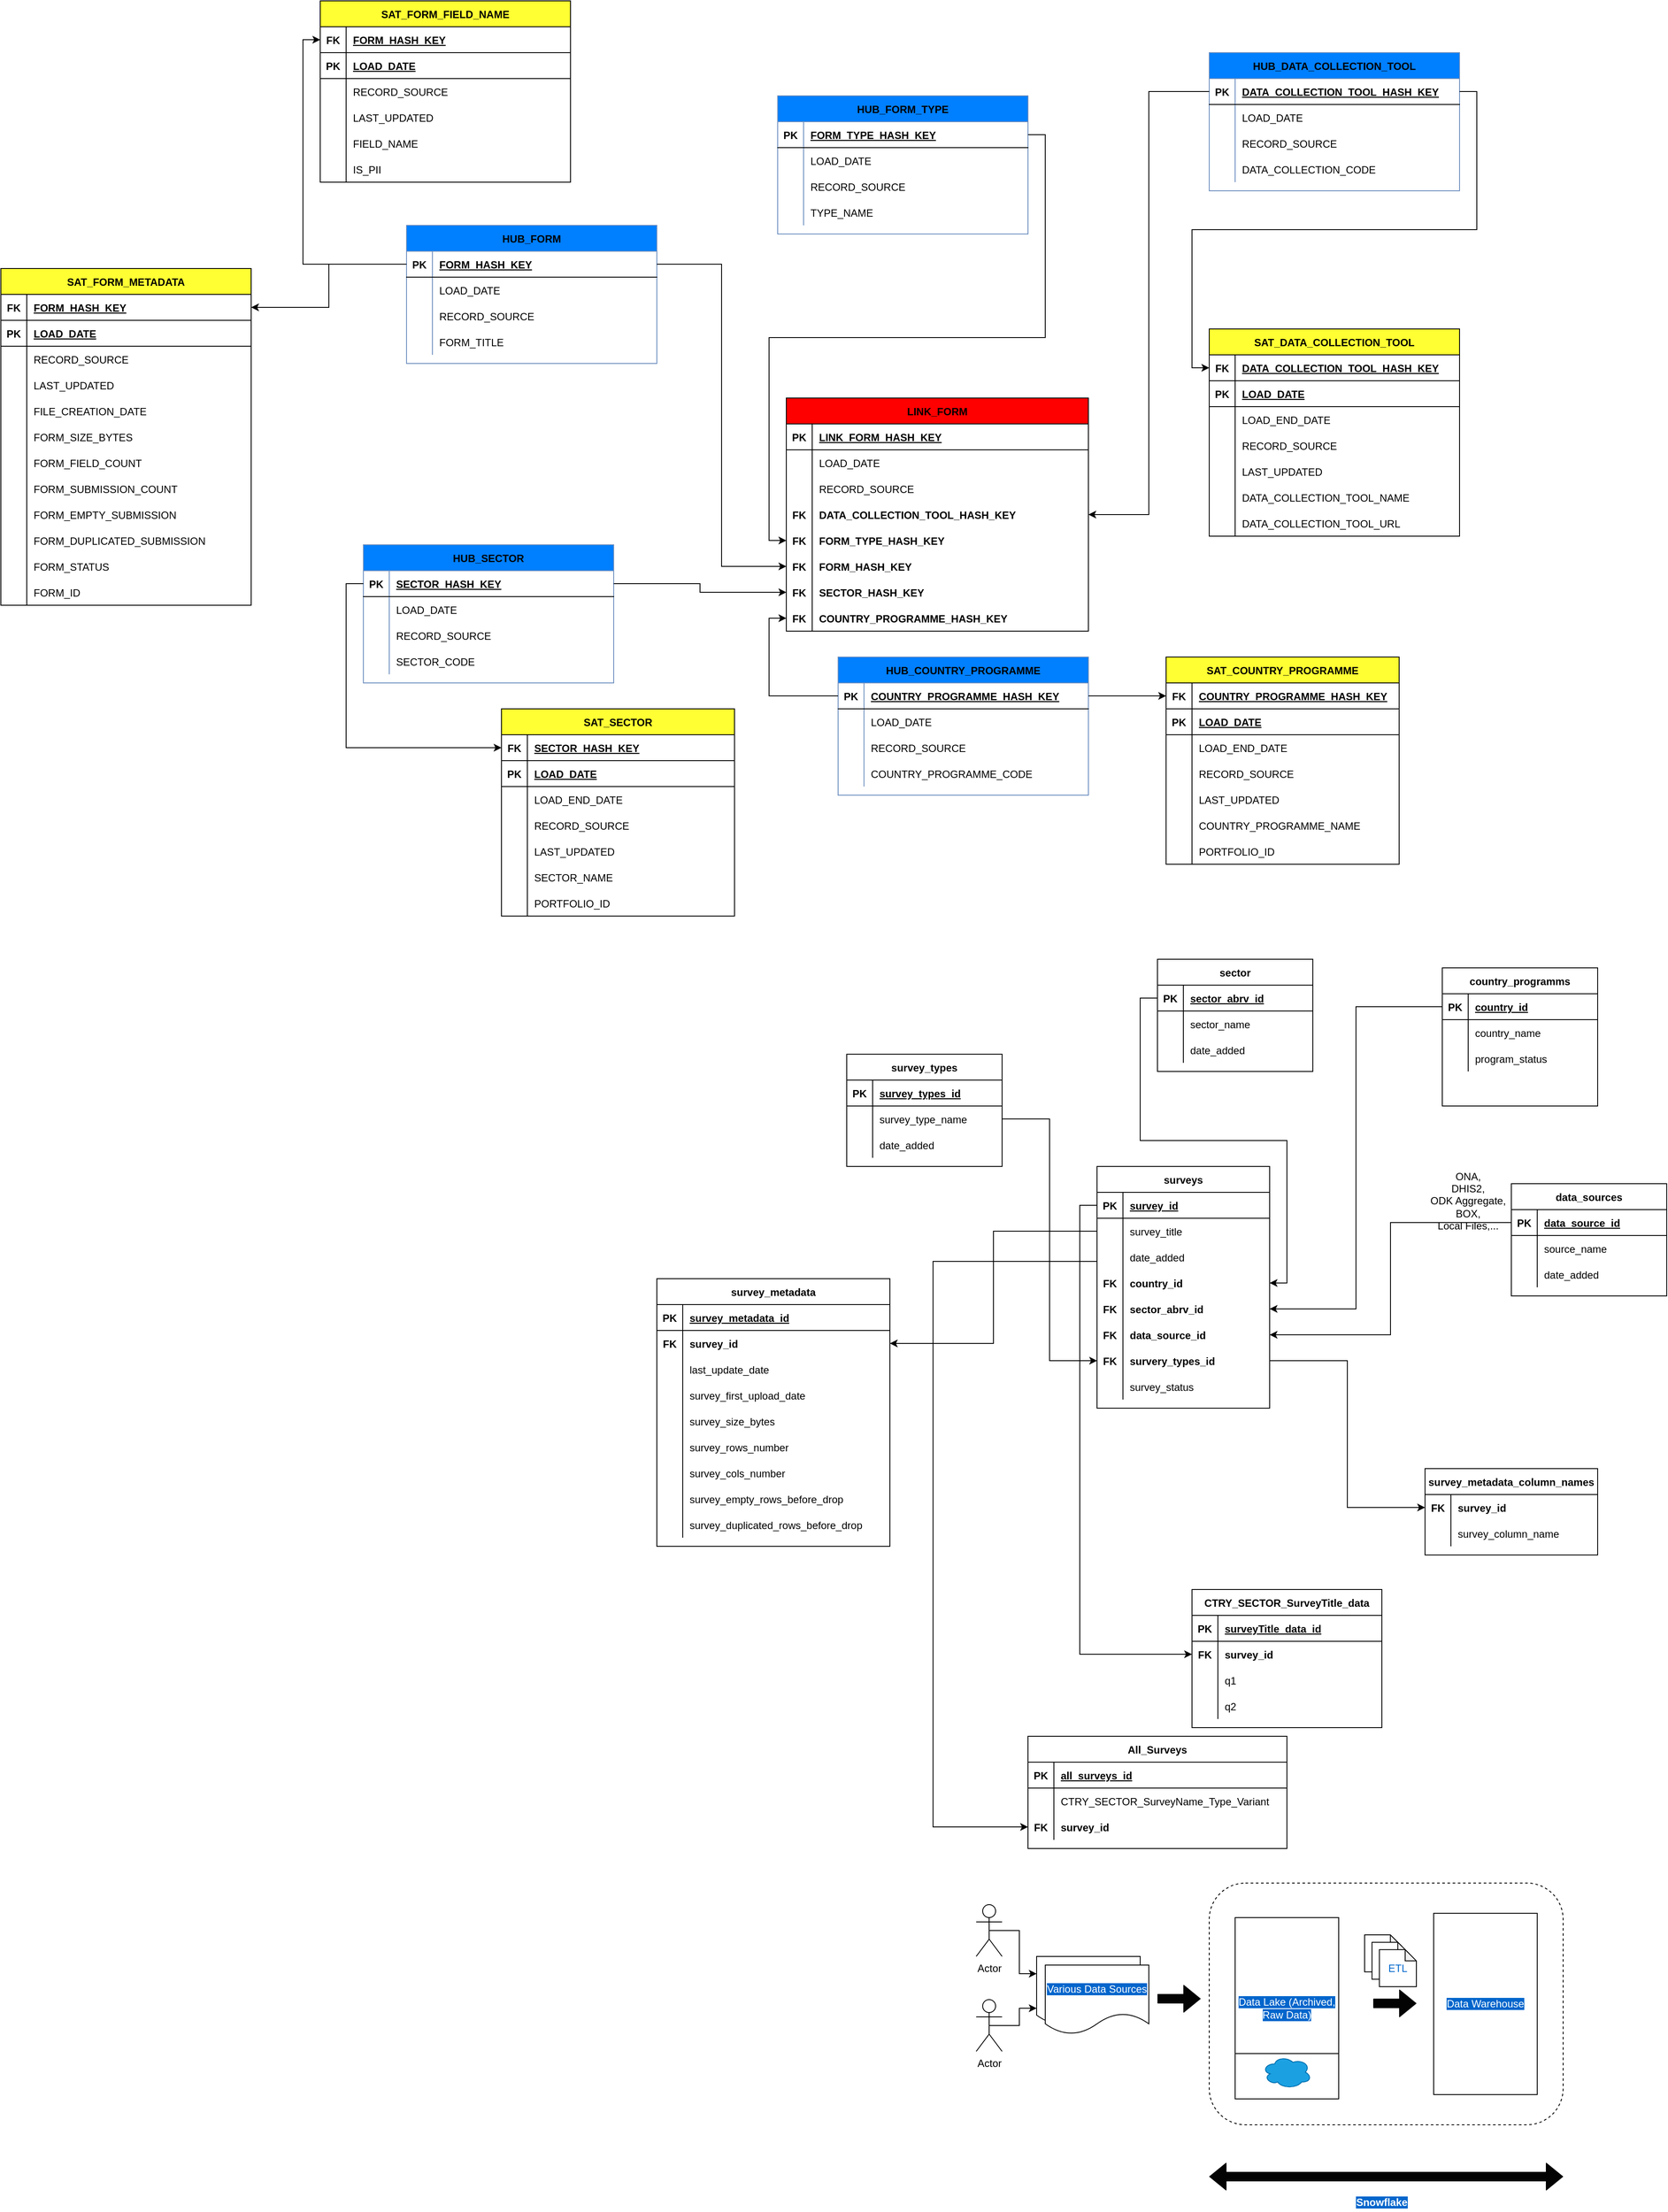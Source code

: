 <mxfile version="14.1.1" type="device"><diagram id="R2lEEEUBdFMjLlhIrx00" name="Page-1"><mxGraphModel dx="3655" dy="2273" grid="1" gridSize="10" guides="1" tooltips="1" connect="1" arrows="1" fold="1" page="1" pageScale="1" pageWidth="850" pageHeight="1100" math="0" shadow="0" extFonts="Permanent Marker^https://fonts.googleapis.com/css?family=Permanent+Marker"><root><mxCell id="0"/><mxCell id="1" parent="0"/><object label="country_programms" s="" id="XFQxVnnBiez8RFQ1BQoa-7"><mxCell style="shape=table;startSize=30;container=1;collapsible=1;childLayout=tableLayout;fixedRows=1;rowLines=0;fontStyle=1;align=center;resizeLast=1;" parent="1" vertex="1"><mxGeometry x="570" y="90" width="180" height="160" as="geometry"/></mxCell></object><mxCell id="XFQxVnnBiez8RFQ1BQoa-8" value="" style="shape=partialRectangle;collapsible=0;dropTarget=0;pointerEvents=0;fillColor=none;top=0;left=0;bottom=1;right=0;points=[[0,0.5],[1,0.5]];portConstraint=eastwest;" parent="XFQxVnnBiez8RFQ1BQoa-7" vertex="1"><mxGeometry y="30" width="180" height="30" as="geometry"/></mxCell><mxCell id="XFQxVnnBiez8RFQ1BQoa-9" value="PK" style="shape=partialRectangle;connectable=0;fillColor=none;top=0;left=0;bottom=0;right=0;fontStyle=1;overflow=hidden;" parent="XFQxVnnBiez8RFQ1BQoa-8" vertex="1"><mxGeometry width="30" height="30" as="geometry"/></mxCell><mxCell id="XFQxVnnBiez8RFQ1BQoa-10" value="country_id" style="shape=partialRectangle;connectable=0;fillColor=none;top=0;left=0;bottom=0;right=0;align=left;spacingLeft=6;fontStyle=5;overflow=hidden;" parent="XFQxVnnBiez8RFQ1BQoa-8" vertex="1"><mxGeometry x="30" width="150" height="30" as="geometry"/></mxCell><mxCell id="XFQxVnnBiez8RFQ1BQoa-11" value="" style="shape=partialRectangle;collapsible=0;dropTarget=0;pointerEvents=0;fillColor=none;top=0;left=0;bottom=0;right=0;points=[[0,0.5],[1,0.5]];portConstraint=eastwest;" parent="XFQxVnnBiez8RFQ1BQoa-7" vertex="1"><mxGeometry y="60" width="180" height="30" as="geometry"/></mxCell><mxCell id="XFQxVnnBiez8RFQ1BQoa-12" value="" style="shape=partialRectangle;connectable=0;fillColor=none;top=0;left=0;bottom=0;right=0;editable=1;overflow=hidden;" parent="XFQxVnnBiez8RFQ1BQoa-11" vertex="1"><mxGeometry width="30" height="30" as="geometry"/></mxCell><mxCell id="XFQxVnnBiez8RFQ1BQoa-13" value="country_name" style="shape=partialRectangle;connectable=0;fillColor=none;top=0;left=0;bottom=0;right=0;align=left;spacingLeft=6;overflow=hidden;" parent="XFQxVnnBiez8RFQ1BQoa-11" vertex="1"><mxGeometry x="30" width="150" height="30" as="geometry"/></mxCell><mxCell id="XFQxVnnBiez8RFQ1BQoa-24" style="shape=partialRectangle;collapsible=0;dropTarget=0;pointerEvents=0;fillColor=none;top=0;left=0;bottom=0;right=0;points=[[0,0.5],[1,0.5]];portConstraint=eastwest;" parent="XFQxVnnBiez8RFQ1BQoa-7" vertex="1"><mxGeometry y="90" width="180" height="30" as="geometry"/></mxCell><mxCell id="XFQxVnnBiez8RFQ1BQoa-25" style="shape=partialRectangle;connectable=0;fillColor=none;top=0;left=0;bottom=0;right=0;editable=1;overflow=hidden;" parent="XFQxVnnBiez8RFQ1BQoa-24" vertex="1"><mxGeometry width="30" height="30" as="geometry"/></mxCell><mxCell id="XFQxVnnBiez8RFQ1BQoa-26" value="program_status" style="shape=partialRectangle;connectable=0;fillColor=none;top=0;left=0;bottom=0;right=0;align=left;spacingLeft=6;overflow=hidden;comic=0;" parent="XFQxVnnBiez8RFQ1BQoa-24" vertex="1"><mxGeometry x="30" width="150" height="30" as="geometry"/></mxCell><mxCell id="XFQxVnnBiez8RFQ1BQoa-54" value="surveys" style="shape=table;startSize=30;container=1;collapsible=1;childLayout=tableLayout;fixedRows=1;rowLines=0;fontStyle=1;align=center;resizeLast=1;comic=0;" parent="1" vertex="1"><mxGeometry x="170" y="320" width="200" height="280" as="geometry"/></mxCell><mxCell id="XFQxVnnBiez8RFQ1BQoa-55" value="" style="shape=partialRectangle;collapsible=0;dropTarget=0;pointerEvents=0;fillColor=none;top=0;left=0;bottom=1;right=0;points=[[0,0.5],[1,0.5]];portConstraint=eastwest;" parent="XFQxVnnBiez8RFQ1BQoa-54" vertex="1"><mxGeometry y="30" width="200" height="30" as="geometry"/></mxCell><mxCell id="XFQxVnnBiez8RFQ1BQoa-56" value="PK" style="shape=partialRectangle;connectable=0;fillColor=none;top=0;left=0;bottom=0;right=0;fontStyle=1;overflow=hidden;" parent="XFQxVnnBiez8RFQ1BQoa-55" vertex="1"><mxGeometry width="30" height="30" as="geometry"/></mxCell><mxCell id="XFQxVnnBiez8RFQ1BQoa-57" value="survey_id" style="shape=partialRectangle;connectable=0;fillColor=none;top=0;left=0;bottom=0;right=0;align=left;spacingLeft=6;fontStyle=5;overflow=hidden;" parent="XFQxVnnBiez8RFQ1BQoa-55" vertex="1"><mxGeometry x="30" width="170" height="30" as="geometry"/></mxCell><mxCell id="XFQxVnnBiez8RFQ1BQoa-58" value="" style="shape=partialRectangle;collapsible=0;dropTarget=0;pointerEvents=0;fillColor=none;top=0;left=0;bottom=0;right=0;points=[[0,0.5],[1,0.5]];portConstraint=eastwest;" parent="XFQxVnnBiez8RFQ1BQoa-54" vertex="1"><mxGeometry y="60" width="200" height="30" as="geometry"/></mxCell><mxCell id="XFQxVnnBiez8RFQ1BQoa-59" value="" style="shape=partialRectangle;connectable=0;fillColor=none;top=0;left=0;bottom=0;right=0;editable=1;overflow=hidden;" parent="XFQxVnnBiez8RFQ1BQoa-58" vertex="1"><mxGeometry width="30" height="30" as="geometry"/></mxCell><mxCell id="XFQxVnnBiez8RFQ1BQoa-60" value="survey_title" style="shape=partialRectangle;connectable=0;fillColor=none;top=0;left=0;bottom=0;right=0;align=left;spacingLeft=6;overflow=hidden;" parent="XFQxVnnBiez8RFQ1BQoa-58" vertex="1"><mxGeometry x="30" width="170" height="30" as="geometry"/></mxCell><mxCell id="XFQxVnnBiez8RFQ1BQoa-61" value="" style="shape=partialRectangle;collapsible=0;dropTarget=0;pointerEvents=0;fillColor=none;top=0;left=0;bottom=0;right=0;points=[[0,0.5],[1,0.5]];portConstraint=eastwest;" parent="XFQxVnnBiez8RFQ1BQoa-54" vertex="1"><mxGeometry y="90" width="200" height="30" as="geometry"/></mxCell><mxCell id="XFQxVnnBiez8RFQ1BQoa-62" value="" style="shape=partialRectangle;connectable=0;fillColor=none;top=0;left=0;bottom=0;right=0;editable=1;overflow=hidden;" parent="XFQxVnnBiez8RFQ1BQoa-61" vertex="1"><mxGeometry width="30" height="30" as="geometry"/></mxCell><mxCell id="XFQxVnnBiez8RFQ1BQoa-63" value="date_added" style="shape=partialRectangle;connectable=0;fillColor=none;top=0;left=0;bottom=0;right=0;align=left;spacingLeft=6;overflow=hidden;" parent="XFQxVnnBiez8RFQ1BQoa-61" vertex="1"><mxGeometry x="30" width="170" height="30" as="geometry"/></mxCell><mxCell id="XFQxVnnBiez8RFQ1BQoa-64" value="" style="shape=partialRectangle;collapsible=0;dropTarget=0;pointerEvents=0;fillColor=none;top=0;left=0;bottom=0;right=0;points=[[0,0.5],[1,0.5]];portConstraint=eastwest;" parent="XFQxVnnBiez8RFQ1BQoa-54" vertex="1"><mxGeometry y="120" width="200" height="30" as="geometry"/></mxCell><mxCell id="XFQxVnnBiez8RFQ1BQoa-65" value="FK" style="shape=partialRectangle;connectable=0;fillColor=none;top=0;left=0;bottom=0;right=0;editable=1;overflow=hidden;fontStyle=1" parent="XFQxVnnBiez8RFQ1BQoa-64" vertex="1"><mxGeometry width="30" height="30" as="geometry"/></mxCell><mxCell id="XFQxVnnBiez8RFQ1BQoa-66" value="country_id" style="shape=partialRectangle;connectable=0;fillColor=none;top=0;left=0;bottom=0;right=0;align=left;spacingLeft=6;overflow=hidden;fontStyle=1" parent="XFQxVnnBiez8RFQ1BQoa-64" vertex="1"><mxGeometry x="30" width="170" height="30" as="geometry"/></mxCell><mxCell id="XFQxVnnBiez8RFQ1BQoa-68" style="shape=partialRectangle;collapsible=0;dropTarget=0;pointerEvents=0;fillColor=none;top=0;left=0;bottom=0;right=0;points=[[0,0.5],[1,0.5]];portConstraint=eastwest;" parent="XFQxVnnBiez8RFQ1BQoa-54" vertex="1"><mxGeometry y="150" width="200" height="30" as="geometry"/></mxCell><mxCell id="XFQxVnnBiez8RFQ1BQoa-69" value="FK" style="shape=partialRectangle;connectable=0;fillColor=none;top=0;left=0;bottom=0;right=0;editable=1;overflow=hidden;fontStyle=1" parent="XFQxVnnBiez8RFQ1BQoa-68" vertex="1"><mxGeometry width="30" height="30" as="geometry"/></mxCell><mxCell id="XFQxVnnBiez8RFQ1BQoa-70" value="sector_abrv_id" style="shape=partialRectangle;connectable=0;fillColor=none;top=0;left=0;bottom=0;right=0;align=left;spacingLeft=6;overflow=hidden;fontStyle=1" parent="XFQxVnnBiez8RFQ1BQoa-68" vertex="1"><mxGeometry x="30" width="170" height="30" as="geometry"/></mxCell><mxCell id="XFQxVnnBiez8RFQ1BQoa-149" style="shape=partialRectangle;collapsible=0;dropTarget=0;pointerEvents=0;fillColor=none;top=0;left=0;bottom=0;right=0;points=[[0,0.5],[1,0.5]];portConstraint=eastwest;" parent="XFQxVnnBiez8RFQ1BQoa-54" vertex="1"><mxGeometry y="180" width="200" height="30" as="geometry"/></mxCell><mxCell id="XFQxVnnBiez8RFQ1BQoa-150" value="FK" style="shape=partialRectangle;connectable=0;fillColor=none;top=0;left=0;bottom=0;right=0;editable=1;overflow=hidden;fontStyle=1" parent="XFQxVnnBiez8RFQ1BQoa-149" vertex="1"><mxGeometry width="30" height="30" as="geometry"/></mxCell><mxCell id="XFQxVnnBiez8RFQ1BQoa-151" value="data_source_id" style="shape=partialRectangle;connectable=0;fillColor=none;top=0;left=0;bottom=0;right=0;align=left;spacingLeft=6;overflow=hidden;fontStyle=1" parent="XFQxVnnBiez8RFQ1BQoa-149" vertex="1"><mxGeometry x="30" width="170" height="30" as="geometry"/></mxCell><mxCell id="XFQxVnnBiez8RFQ1BQoa-195" style="shape=partialRectangle;collapsible=0;dropTarget=0;pointerEvents=0;fillColor=none;top=0;left=0;bottom=0;right=0;points=[[0,0.5],[1,0.5]];portConstraint=eastwest;" parent="XFQxVnnBiez8RFQ1BQoa-54" vertex="1"><mxGeometry y="210" width="200" height="30" as="geometry"/></mxCell><mxCell id="XFQxVnnBiez8RFQ1BQoa-196" value="FK" style="shape=partialRectangle;connectable=0;fillColor=none;top=0;left=0;bottom=0;right=0;editable=1;overflow=hidden;fontStyle=1" parent="XFQxVnnBiez8RFQ1BQoa-195" vertex="1"><mxGeometry width="30" height="30" as="geometry"/></mxCell><mxCell id="XFQxVnnBiez8RFQ1BQoa-197" value="survery_types_id" style="shape=partialRectangle;connectable=0;fillColor=none;top=0;left=0;bottom=0;right=0;align=left;spacingLeft=6;overflow=hidden;fontStyle=1" parent="XFQxVnnBiez8RFQ1BQoa-195" vertex="1"><mxGeometry x="30" width="170" height="30" as="geometry"/></mxCell><mxCell id="QIjxn9bEbv0Hyt9Ozm4n-1" style="shape=partialRectangle;collapsible=0;dropTarget=0;pointerEvents=0;fillColor=none;top=0;left=0;bottom=0;right=0;points=[[0,0.5],[1,0.5]];portConstraint=eastwest;" parent="XFQxVnnBiez8RFQ1BQoa-54" vertex="1"><mxGeometry y="240" width="200" height="30" as="geometry"/></mxCell><mxCell id="QIjxn9bEbv0Hyt9Ozm4n-2" style="shape=partialRectangle;connectable=0;fillColor=none;top=0;left=0;bottom=0;right=0;editable=1;overflow=hidden;fontStyle=1" parent="QIjxn9bEbv0Hyt9Ozm4n-1" vertex="1"><mxGeometry width="30" height="30" as="geometry"/></mxCell><mxCell id="QIjxn9bEbv0Hyt9Ozm4n-3" value="survey_status" style="shape=partialRectangle;connectable=0;fillColor=none;top=0;left=0;bottom=0;right=0;align=left;spacingLeft=6;overflow=hidden;fontStyle=0" parent="QIjxn9bEbv0Hyt9Ozm4n-1" vertex="1"><mxGeometry x="30" width="170" height="30" as="geometry"/></mxCell><mxCell id="XFQxVnnBiez8RFQ1BQoa-71" value="sector" style="shape=table;startSize=30;container=1;collapsible=1;childLayout=tableLayout;fixedRows=1;rowLines=0;fontStyle=1;align=center;resizeLast=1;comic=0;" parent="1" vertex="1"><mxGeometry x="240" y="80" width="180" height="130" as="geometry"/></mxCell><mxCell id="XFQxVnnBiez8RFQ1BQoa-72" value="" style="shape=partialRectangle;collapsible=0;dropTarget=0;pointerEvents=0;fillColor=none;top=0;left=0;bottom=1;right=0;points=[[0,0.5],[1,0.5]];portConstraint=eastwest;" parent="XFQxVnnBiez8RFQ1BQoa-71" vertex="1"><mxGeometry y="30" width="180" height="30" as="geometry"/></mxCell><mxCell id="XFQxVnnBiez8RFQ1BQoa-73" value="PK" style="shape=partialRectangle;connectable=0;fillColor=none;top=0;left=0;bottom=0;right=0;fontStyle=1;overflow=hidden;" parent="XFQxVnnBiez8RFQ1BQoa-72" vertex="1"><mxGeometry width="30" height="30" as="geometry"/></mxCell><mxCell id="XFQxVnnBiez8RFQ1BQoa-74" value="sector_abrv_id" style="shape=partialRectangle;connectable=0;fillColor=none;top=0;left=0;bottom=0;right=0;align=left;spacingLeft=6;fontStyle=5;overflow=hidden;" parent="XFQxVnnBiez8RFQ1BQoa-72" vertex="1"><mxGeometry x="30" width="150" height="30" as="geometry"/></mxCell><mxCell id="XFQxVnnBiez8RFQ1BQoa-75" value="" style="shape=partialRectangle;collapsible=0;dropTarget=0;pointerEvents=0;fillColor=none;top=0;left=0;bottom=0;right=0;points=[[0,0.5],[1,0.5]];portConstraint=eastwest;" parent="XFQxVnnBiez8RFQ1BQoa-71" vertex="1"><mxGeometry y="60" width="180" height="30" as="geometry"/></mxCell><mxCell id="XFQxVnnBiez8RFQ1BQoa-76" value="" style="shape=partialRectangle;connectable=0;fillColor=none;top=0;left=0;bottom=0;right=0;editable=1;overflow=hidden;" parent="XFQxVnnBiez8RFQ1BQoa-75" vertex="1"><mxGeometry width="30" height="30" as="geometry"/></mxCell><mxCell id="XFQxVnnBiez8RFQ1BQoa-77" value="sector_name" style="shape=partialRectangle;connectable=0;fillColor=none;top=0;left=0;bottom=0;right=0;align=left;spacingLeft=6;overflow=hidden;" parent="XFQxVnnBiez8RFQ1BQoa-75" vertex="1"><mxGeometry x="30" width="150" height="30" as="geometry"/></mxCell><mxCell id="c0lBOj3VTzvD2KaUiWQl-1" style="shape=partialRectangle;collapsible=0;dropTarget=0;pointerEvents=0;fillColor=none;top=0;left=0;bottom=0;right=0;points=[[0,0.5],[1,0.5]];portConstraint=eastwest;" parent="XFQxVnnBiez8RFQ1BQoa-71" vertex="1"><mxGeometry y="90" width="180" height="30" as="geometry"/></mxCell><mxCell id="c0lBOj3VTzvD2KaUiWQl-2" style="shape=partialRectangle;connectable=0;fillColor=none;top=0;left=0;bottom=0;right=0;editable=1;overflow=hidden;" parent="c0lBOj3VTzvD2KaUiWQl-1" vertex="1"><mxGeometry width="30" height="30" as="geometry"/></mxCell><mxCell id="c0lBOj3VTzvD2KaUiWQl-3" value="date_added" style="shape=partialRectangle;connectable=0;fillColor=none;top=0;left=0;bottom=0;right=0;align=left;spacingLeft=6;overflow=hidden;" parent="c0lBOj3VTzvD2KaUiWQl-1" vertex="1"><mxGeometry x="30" width="150" height="30" as="geometry"/></mxCell><mxCell id="XFQxVnnBiez8RFQ1BQoa-84" style="edgeStyle=orthogonalEdgeStyle;rounded=0;orthogonalLoop=1;jettySize=auto;html=1;exitX=0;exitY=0.5;exitDx=0;exitDy=0;entryX=1;entryY=0.5;entryDx=0;entryDy=0;" parent="1" source="XFQxVnnBiez8RFQ1BQoa-72" target="XFQxVnnBiez8RFQ1BQoa-64" edge="1"><mxGeometry relative="1" as="geometry"><mxPoint x="380" y="440" as="targetPoint"/></mxGeometry></mxCell><mxCell id="XFQxVnnBiez8RFQ1BQoa-85" value="CTRY_SECTOR_SurveyTitle_data" style="shape=table;startSize=30;container=1;collapsible=1;childLayout=tableLayout;fixedRows=1;rowLines=0;fontStyle=1;align=center;resizeLast=1;comic=0;" parent="1" vertex="1"><mxGeometry x="280" y="810" width="220" height="160" as="geometry"/></mxCell><mxCell id="XFQxVnnBiez8RFQ1BQoa-86" value="" style="shape=partialRectangle;collapsible=0;dropTarget=0;pointerEvents=0;fillColor=none;top=0;left=0;bottom=1;right=0;points=[[0,0.5],[1,0.5]];portConstraint=eastwest;" parent="XFQxVnnBiez8RFQ1BQoa-85" vertex="1"><mxGeometry y="30" width="220" height="30" as="geometry"/></mxCell><mxCell id="XFQxVnnBiez8RFQ1BQoa-87" value="PK" style="shape=partialRectangle;connectable=0;fillColor=none;top=0;left=0;bottom=0;right=0;fontStyle=1;overflow=hidden;" parent="XFQxVnnBiez8RFQ1BQoa-86" vertex="1"><mxGeometry width="30" height="30" as="geometry"/></mxCell><mxCell id="XFQxVnnBiez8RFQ1BQoa-88" value="surveyTitle_data_id" style="shape=partialRectangle;connectable=0;fillColor=none;top=0;left=0;bottom=0;right=0;align=left;spacingLeft=6;fontStyle=5;overflow=hidden;" parent="XFQxVnnBiez8RFQ1BQoa-86" vertex="1"><mxGeometry x="30" width="190" height="30" as="geometry"/></mxCell><mxCell id="XFQxVnnBiez8RFQ1BQoa-89" value="" style="shape=partialRectangle;collapsible=0;dropTarget=0;pointerEvents=0;fillColor=none;top=0;left=0;bottom=0;right=0;points=[[0,0.5],[1,0.5]];portConstraint=eastwest;" parent="XFQxVnnBiez8RFQ1BQoa-85" vertex="1"><mxGeometry y="60" width="220" height="30" as="geometry"/></mxCell><mxCell id="XFQxVnnBiez8RFQ1BQoa-90" value="FK" style="shape=partialRectangle;connectable=0;fillColor=none;top=0;left=0;bottom=0;right=0;editable=1;overflow=hidden;fontStyle=1" parent="XFQxVnnBiez8RFQ1BQoa-89" vertex="1"><mxGeometry width="30" height="30" as="geometry"/></mxCell><mxCell id="XFQxVnnBiez8RFQ1BQoa-91" value="survey_id" style="shape=partialRectangle;connectable=0;fillColor=none;top=0;left=0;bottom=0;right=0;align=left;spacingLeft=6;overflow=hidden;fontStyle=1" parent="XFQxVnnBiez8RFQ1BQoa-89" vertex="1"><mxGeometry x="30" width="190" height="30" as="geometry"/></mxCell><mxCell id="XFQxVnnBiez8RFQ1BQoa-92" value="" style="shape=partialRectangle;collapsible=0;dropTarget=0;pointerEvents=0;fillColor=none;top=0;left=0;bottom=0;right=0;points=[[0,0.5],[1,0.5]];portConstraint=eastwest;" parent="XFQxVnnBiez8RFQ1BQoa-85" vertex="1"><mxGeometry y="90" width="220" height="30" as="geometry"/></mxCell><mxCell id="XFQxVnnBiez8RFQ1BQoa-93" value="" style="shape=partialRectangle;connectable=0;fillColor=none;top=0;left=0;bottom=0;right=0;editable=1;overflow=hidden;" parent="XFQxVnnBiez8RFQ1BQoa-92" vertex="1"><mxGeometry width="30" height="30" as="geometry"/></mxCell><mxCell id="XFQxVnnBiez8RFQ1BQoa-94" value="q1" style="shape=partialRectangle;connectable=0;fillColor=none;top=0;left=0;bottom=0;right=0;align=left;spacingLeft=6;overflow=hidden;" parent="XFQxVnnBiez8RFQ1BQoa-92" vertex="1"><mxGeometry x="30" width="190" height="30" as="geometry"/></mxCell><mxCell id="XFQxVnnBiez8RFQ1BQoa-95" value="" style="shape=partialRectangle;collapsible=0;dropTarget=0;pointerEvents=0;fillColor=none;top=0;left=0;bottom=0;right=0;points=[[0,0.5],[1,0.5]];portConstraint=eastwest;" parent="XFQxVnnBiez8RFQ1BQoa-85" vertex="1"><mxGeometry y="120" width="220" height="30" as="geometry"/></mxCell><mxCell id="XFQxVnnBiez8RFQ1BQoa-96" value="" style="shape=partialRectangle;connectable=0;fillColor=none;top=0;left=0;bottom=0;right=0;editable=1;overflow=hidden;" parent="XFQxVnnBiez8RFQ1BQoa-95" vertex="1"><mxGeometry width="30" height="30" as="geometry"/></mxCell><mxCell id="XFQxVnnBiez8RFQ1BQoa-97" value="q2" style="shape=partialRectangle;connectable=0;fillColor=none;top=0;left=0;bottom=0;right=0;align=left;spacingLeft=6;overflow=hidden;" parent="XFQxVnnBiez8RFQ1BQoa-95" vertex="1"><mxGeometry x="30" width="190" height="30" as="geometry"/></mxCell><mxCell id="XFQxVnnBiez8RFQ1BQoa-129" style="edgeStyle=orthogonalEdgeStyle;rounded=0;orthogonalLoop=1;jettySize=auto;html=1;exitX=0;exitY=0.5;exitDx=0;exitDy=0;entryX=0;entryY=0.5;entryDx=0;entryDy=0;" parent="1" source="XFQxVnnBiez8RFQ1BQoa-55" target="XFQxVnnBiez8RFQ1BQoa-89" edge="1"><mxGeometry relative="1" as="geometry"/></mxCell><mxCell id="XFQxVnnBiez8RFQ1BQoa-130" style="edgeStyle=orthogonalEdgeStyle;rounded=0;orthogonalLoop=1;jettySize=auto;html=1;exitX=0;exitY=0.5;exitDx=0;exitDy=0;entryX=1;entryY=0.5;entryDx=0;entryDy=0;" parent="1" source="XFQxVnnBiez8RFQ1BQoa-8" target="XFQxVnnBiez8RFQ1BQoa-68" edge="1"><mxGeometry relative="1" as="geometry"/></mxCell><mxCell id="XFQxVnnBiez8RFQ1BQoa-152" value="data_sources" style="shape=table;startSize=30;container=1;collapsible=1;childLayout=tableLayout;fixedRows=1;rowLines=0;fontStyle=1;align=center;resizeLast=1;comic=0;" parent="1" vertex="1"><mxGeometry x="650" y="340" width="180" height="130" as="geometry"/></mxCell><mxCell id="XFQxVnnBiez8RFQ1BQoa-153" value="" style="shape=partialRectangle;collapsible=0;dropTarget=0;pointerEvents=0;fillColor=none;top=0;left=0;bottom=1;right=0;points=[[0,0.5],[1,0.5]];portConstraint=eastwest;" parent="XFQxVnnBiez8RFQ1BQoa-152" vertex="1"><mxGeometry y="30" width="180" height="30" as="geometry"/></mxCell><mxCell id="XFQxVnnBiez8RFQ1BQoa-154" value="PK" style="shape=partialRectangle;connectable=0;fillColor=none;top=0;left=0;bottom=0;right=0;fontStyle=1;overflow=hidden;" parent="XFQxVnnBiez8RFQ1BQoa-153" vertex="1"><mxGeometry width="30" height="30" as="geometry"/></mxCell><mxCell id="XFQxVnnBiez8RFQ1BQoa-155" value="data_source_id" style="shape=partialRectangle;connectable=0;fillColor=none;top=0;left=0;bottom=0;right=0;align=left;spacingLeft=6;fontStyle=5;overflow=hidden;" parent="XFQxVnnBiez8RFQ1BQoa-153" vertex="1"><mxGeometry x="30" width="150" height="30" as="geometry"/></mxCell><mxCell id="XFQxVnnBiez8RFQ1BQoa-156" value="" style="shape=partialRectangle;collapsible=0;dropTarget=0;pointerEvents=0;fillColor=none;top=0;left=0;bottom=0;right=0;points=[[0,0.5],[1,0.5]];portConstraint=eastwest;" parent="XFQxVnnBiez8RFQ1BQoa-152" vertex="1"><mxGeometry y="60" width="180" height="30" as="geometry"/></mxCell><mxCell id="XFQxVnnBiez8RFQ1BQoa-157" value="" style="shape=partialRectangle;connectable=0;fillColor=none;top=0;left=0;bottom=0;right=0;editable=1;overflow=hidden;" parent="XFQxVnnBiez8RFQ1BQoa-156" vertex="1"><mxGeometry width="30" height="30" as="geometry"/></mxCell><mxCell id="XFQxVnnBiez8RFQ1BQoa-158" value="source_name" style="shape=partialRectangle;connectable=0;fillColor=none;top=0;left=0;bottom=0;right=0;align=left;spacingLeft=6;overflow=hidden;" parent="XFQxVnnBiez8RFQ1BQoa-156" vertex="1"><mxGeometry x="30" width="150" height="30" as="geometry"/></mxCell><mxCell id="XFQxVnnBiez8RFQ1BQoa-159" value="" style="shape=partialRectangle;collapsible=0;dropTarget=0;pointerEvents=0;fillColor=none;top=0;left=0;bottom=0;right=0;points=[[0,0.5],[1,0.5]];portConstraint=eastwest;" parent="XFQxVnnBiez8RFQ1BQoa-152" vertex="1"><mxGeometry y="90" width="180" height="30" as="geometry"/></mxCell><mxCell id="XFQxVnnBiez8RFQ1BQoa-160" value="" style="shape=partialRectangle;connectable=0;fillColor=none;top=0;left=0;bottom=0;right=0;editable=1;overflow=hidden;" parent="XFQxVnnBiez8RFQ1BQoa-159" vertex="1"><mxGeometry width="30" height="30" as="geometry"/></mxCell><mxCell id="XFQxVnnBiez8RFQ1BQoa-161" value="date_added" style="shape=partialRectangle;connectable=0;fillColor=none;top=0;left=0;bottom=0;right=0;align=left;spacingLeft=6;overflow=hidden;" parent="XFQxVnnBiez8RFQ1BQoa-159" vertex="1"><mxGeometry x="30" width="150" height="30" as="geometry"/></mxCell><mxCell id="XFQxVnnBiez8RFQ1BQoa-165" style="edgeStyle=orthogonalEdgeStyle;rounded=0;orthogonalLoop=1;jettySize=auto;html=1;exitX=0;exitY=0.5;exitDx=0;exitDy=0;entryX=1;entryY=0.5;entryDx=0;entryDy=0;" parent="1" source="XFQxVnnBiez8RFQ1BQoa-153" target="XFQxVnnBiez8RFQ1BQoa-149" edge="1"><mxGeometry relative="1" as="geometry"/></mxCell><mxCell id="XFQxVnnBiez8RFQ1BQoa-167" value="ONA, &lt;br&gt;DHIS2, &lt;br&gt;ODK Aggregate,&lt;br&gt;BOX,&lt;br&gt;Local Files,..." style="text;html=1;strokeColor=none;fillColor=none;align=center;verticalAlign=middle;whiteSpace=wrap;rounded=0;comic=0;" parent="1" vertex="1"><mxGeometry x="540" y="320" width="120" height="80" as="geometry"/></mxCell><mxCell id="XFQxVnnBiez8RFQ1BQoa-168" value="" style="rounded=1;whiteSpace=wrap;html=1;comic=0;dashed=1;" parent="1" vertex="1"><mxGeometry x="300" y="1150" width="410" height="280" as="geometry"/></mxCell><mxCell id="XFQxVnnBiez8RFQ1BQoa-169" value="" style="group" parent="1" vertex="1" connectable="0"><mxGeometry x="30" y="1175" width="200" height="170" as="geometry"/></mxCell><mxCell id="XFQxVnnBiez8RFQ1BQoa-134" value="Actor" style="shape=umlActor;verticalLabelPosition=bottom;verticalAlign=top;html=1;outlineConnect=0;comic=0;" parent="XFQxVnnBiez8RFQ1BQoa-169" vertex="1"><mxGeometry width="30" height="60" as="geometry"/></mxCell><mxCell id="XFQxVnnBiez8RFQ1BQoa-135" value="Actor" style="shape=umlActor;verticalLabelPosition=bottom;verticalAlign=top;html=1;outlineConnect=0;comic=0;" parent="XFQxVnnBiez8RFQ1BQoa-169" vertex="1"><mxGeometry y="110" width="30" height="60" as="geometry"/></mxCell><mxCell id="XFQxVnnBiez8RFQ1BQoa-143" value="" style="shape=document;whiteSpace=wrap;html=1;boundedLbl=1;comic=0;" parent="XFQxVnnBiez8RFQ1BQoa-169" vertex="1"><mxGeometry x="70" y="60" width="120" height="80" as="geometry"/></mxCell><mxCell id="XFQxVnnBiez8RFQ1BQoa-148" style="edgeStyle=orthogonalEdgeStyle;rounded=0;orthogonalLoop=1;jettySize=auto;html=1;exitX=0.5;exitY=0.5;exitDx=0;exitDy=0;exitPerimeter=0;entryX=0;entryY=0.25;entryDx=0;entryDy=0;" parent="XFQxVnnBiez8RFQ1BQoa-169" source="XFQxVnnBiez8RFQ1BQoa-134" target="XFQxVnnBiez8RFQ1BQoa-143" edge="1"><mxGeometry relative="1" as="geometry"/></mxCell><mxCell id="XFQxVnnBiez8RFQ1BQoa-147" style="edgeStyle=orthogonalEdgeStyle;rounded=0;orthogonalLoop=1;jettySize=auto;html=1;exitX=0.5;exitY=0.5;exitDx=0;exitDy=0;exitPerimeter=0;entryX=0;entryY=0.75;entryDx=0;entryDy=0;" parent="XFQxVnnBiez8RFQ1BQoa-169" source="XFQxVnnBiez8RFQ1BQoa-135" target="XFQxVnnBiez8RFQ1BQoa-143" edge="1"><mxGeometry relative="1" as="geometry"/></mxCell><mxCell id="XFQxVnnBiez8RFQ1BQoa-144" value="&lt;span style=&quot;background-color: rgb(0 , 102 , 204)&quot;&gt;&lt;font color=&quot;#ffffff&quot;&gt;Various Data Sources&lt;/font&gt;&lt;/span&gt;" style="shape=document;whiteSpace=wrap;html=1;boundedLbl=1;comic=0;" parent="XFQxVnnBiez8RFQ1BQoa-169" vertex="1"><mxGeometry x="80" y="70" width="120" height="80" as="geometry"/></mxCell><mxCell id="XFQxVnnBiez8RFQ1BQoa-171" value="" style="shape=flexArrow;endArrow=classic;html=1;fillColor=#030303;" parent="1" edge="1"><mxGeometry width="50" height="50" relative="1" as="geometry"><mxPoint x="240" y="1284" as="sourcePoint"/><mxPoint x="290" y="1284" as="targetPoint"/></mxGeometry></mxCell><mxCell id="XFQxVnnBiez8RFQ1BQoa-172" value="&lt;font color=&quot;#ffffff&quot; style=&quot;background-color: rgb(0 , 102 , 204)&quot;&gt;Data Lake (Archived, Raw Data)&lt;/font&gt;" style="rounded=0;whiteSpace=wrap;html=1;comic=0;" parent="1" vertex="1"><mxGeometry x="330" y="1190" width="120" height="210" as="geometry"/></mxCell><mxCell id="XFQxVnnBiez8RFQ1BQoa-174" value="" style="endArrow=none;html=1;fillColor=#030303;entryX=1;entryY=0.75;entryDx=0;entryDy=0;exitX=0;exitY=0.75;exitDx=0;exitDy=0;" parent="1" source="XFQxVnnBiez8RFQ1BQoa-172" target="XFQxVnnBiez8RFQ1BQoa-172" edge="1"><mxGeometry width="50" height="50" relative="1" as="geometry"><mxPoint x="310" y="1280" as="sourcePoint"/><mxPoint x="360" y="1230" as="targetPoint"/></mxGeometry></mxCell><mxCell id="XFQxVnnBiez8RFQ1BQoa-175" value="&lt;font style=&quot;background-color: rgb(0 , 102 , 204)&quot; color=&quot;#ffffff&quot;&gt;Data Warehouse&lt;/font&gt;" style="rounded=0;whiteSpace=wrap;html=1;comic=0;" parent="1" vertex="1"><mxGeometry x="560" y="1185" width="120" height="210" as="geometry"/></mxCell><mxCell id="XFQxVnnBiez8RFQ1BQoa-176" value="" style="ellipse;shape=cloud;whiteSpace=wrap;html=1;comic=0;fillColor=#1ba1e2;strokeColor=#006EAF;fontColor=#ffffff;" parent="1" vertex="1"><mxGeometry x="361.5" y="1350" width="57" height="38" as="geometry"/></mxCell><mxCell id="XFQxVnnBiez8RFQ1BQoa-181" value="" style="group" parent="1" vertex="1" connectable="0"><mxGeometry x="480" y="1210" width="60" height="60" as="geometry"/></mxCell><mxCell id="XFQxVnnBiez8RFQ1BQoa-178" value="" style="shape=note;whiteSpace=wrap;html=1;backgroundOutline=1;darkOpacity=0.05;comic=0;size=13;" parent="XFQxVnnBiez8RFQ1BQoa-181" vertex="1"><mxGeometry width="42.857" height="42.857" as="geometry"/></mxCell><mxCell id="XFQxVnnBiez8RFQ1BQoa-179" value="" style="shape=note;whiteSpace=wrap;html=1;backgroundOutline=1;darkOpacity=0.05;comic=0;size=13;" parent="XFQxVnnBiez8RFQ1BQoa-181" vertex="1"><mxGeometry x="8.571" y="8.571" width="42.857" height="42.857" as="geometry"/></mxCell><mxCell id="XFQxVnnBiez8RFQ1BQoa-180" value="&lt;font color=&quot;#0066cc&quot;&gt;ETL&lt;/font&gt;" style="shape=note;whiteSpace=wrap;html=1;backgroundOutline=1;darkOpacity=0.05;comic=0;size=13;" parent="XFQxVnnBiez8RFQ1BQoa-181" vertex="1"><mxGeometry x="17.143" y="17.143" width="42.857" height="42.857" as="geometry"/></mxCell><mxCell id="XFQxVnnBiez8RFQ1BQoa-185" value="" style="shape=flexArrow;endArrow=classic;html=1;fillColor=#030303;" parent="1" edge="1"><mxGeometry width="50" height="50" relative="1" as="geometry"><mxPoint x="490" y="1289.41" as="sourcePoint"/><mxPoint x="540" y="1289.41" as="targetPoint"/></mxGeometry></mxCell><mxCell id="XFQxVnnBiez8RFQ1BQoa-189" value="" style="shape=flexArrow;endArrow=classic;startArrow=classic;html=1;fillColor=#030303;" parent="1" edge="1"><mxGeometry width="50" height="50" relative="1" as="geometry"><mxPoint x="300" y="1490" as="sourcePoint"/><mxPoint x="710" y="1490" as="targetPoint"/></mxGeometry></mxCell><mxCell id="XFQxVnnBiez8RFQ1BQoa-190" value="&lt;font color=&quot;#ffffff&quot; style=&quot;background-color: rgb(0 , 102 , 204)&quot;&gt;Snowflake&lt;/font&gt;" style="text;html=1;strokeColor=none;fillColor=none;align=center;verticalAlign=middle;whiteSpace=wrap;rounded=0;comic=0;fontStyle=1" parent="1" vertex="1"><mxGeometry x="480" y="1510" width="40" height="20" as="geometry"/></mxCell><mxCell id="9GYy4jpttrLsWqgwMgjN-1" value="All_Surveys" style="shape=table;startSize=30;container=1;collapsible=1;childLayout=tableLayout;fixedRows=1;rowLines=0;fontStyle=1;align=center;resizeLast=1;" parent="1" vertex="1"><mxGeometry x="90" y="980" width="300" height="130" as="geometry"/></mxCell><mxCell id="9GYy4jpttrLsWqgwMgjN-2" value="" style="shape=partialRectangle;collapsible=0;dropTarget=0;pointerEvents=0;fillColor=none;top=0;left=0;bottom=1;right=0;points=[[0,0.5],[1,0.5]];portConstraint=eastwest;" parent="9GYy4jpttrLsWqgwMgjN-1" vertex="1"><mxGeometry y="30" width="300" height="30" as="geometry"/></mxCell><mxCell id="9GYy4jpttrLsWqgwMgjN-3" value="PK" style="shape=partialRectangle;connectable=0;fillColor=none;top=0;left=0;bottom=0;right=0;fontStyle=1;overflow=hidden;" parent="9GYy4jpttrLsWqgwMgjN-2" vertex="1"><mxGeometry width="30" height="30" as="geometry"/></mxCell><mxCell id="9GYy4jpttrLsWqgwMgjN-4" value="all_surveys_id" style="shape=partialRectangle;connectable=0;fillColor=none;top=0;left=0;bottom=0;right=0;align=left;spacingLeft=6;fontStyle=5;overflow=hidden;" parent="9GYy4jpttrLsWqgwMgjN-2" vertex="1"><mxGeometry x="30" width="270" height="30" as="geometry"/></mxCell><mxCell id="9GYy4jpttrLsWqgwMgjN-5" value="" style="shape=partialRectangle;collapsible=0;dropTarget=0;pointerEvents=0;fillColor=none;top=0;left=0;bottom=0;right=0;points=[[0,0.5],[1,0.5]];portConstraint=eastwest;" parent="9GYy4jpttrLsWqgwMgjN-1" vertex="1"><mxGeometry y="60" width="300" height="30" as="geometry"/></mxCell><mxCell id="9GYy4jpttrLsWqgwMgjN-6" value="" style="shape=partialRectangle;connectable=0;fillColor=none;top=0;left=0;bottom=0;right=0;editable=1;overflow=hidden;" parent="9GYy4jpttrLsWqgwMgjN-5" vertex="1"><mxGeometry width="30" height="30" as="geometry"/></mxCell><mxCell id="9GYy4jpttrLsWqgwMgjN-7" value="CTRY_SECTOR_SurveyName_Type_Variant" style="shape=partialRectangle;connectable=0;fillColor=none;top=0;left=0;bottom=0;right=0;align=left;spacingLeft=6;overflow=hidden;" parent="9GYy4jpttrLsWqgwMgjN-5" vertex="1"><mxGeometry x="30" width="270" height="30" as="geometry"/></mxCell><mxCell id="9GYy4jpttrLsWqgwMgjN-18" style="shape=partialRectangle;collapsible=0;dropTarget=0;pointerEvents=0;fillColor=none;top=0;left=0;bottom=0;right=0;points=[[0,0.5],[1,0.5]];portConstraint=eastwest;" parent="9GYy4jpttrLsWqgwMgjN-1" vertex="1"><mxGeometry y="90" width="300" height="30" as="geometry"/></mxCell><mxCell id="9GYy4jpttrLsWqgwMgjN-19" value="FK" style="shape=partialRectangle;connectable=0;fillColor=none;top=0;left=0;bottom=0;right=0;editable=1;overflow=hidden;fontStyle=1" parent="9GYy4jpttrLsWqgwMgjN-18" vertex="1"><mxGeometry width="30" height="30" as="geometry"/></mxCell><mxCell id="9GYy4jpttrLsWqgwMgjN-20" value="survey_id" style="shape=partialRectangle;connectable=0;fillColor=none;top=0;left=0;bottom=0;right=0;align=left;spacingLeft=6;overflow=hidden;fontStyle=1" parent="9GYy4jpttrLsWqgwMgjN-18" vertex="1"><mxGeometry x="30" width="270" height="30" as="geometry"/></mxCell><mxCell id="9GYy4jpttrLsWqgwMgjN-14" style="edgeStyle=orthogonalEdgeStyle;rounded=0;orthogonalLoop=1;jettySize=auto;html=1;entryX=0;entryY=0.5;entryDx=0;entryDy=0;" parent="1" target="9GYy4jpttrLsWqgwMgjN-18" edge="1"><mxGeometry relative="1" as="geometry"><mxPoint x="170" y="430" as="sourcePoint"/><Array as="points"><mxPoint x="-20" y="430"/><mxPoint x="-20" y="1085"/></Array></mxGeometry></mxCell><mxCell id="9GYy4jpttrLsWqgwMgjN-21" value="survey_types" style="shape=table;startSize=30;container=1;collapsible=1;childLayout=tableLayout;fixedRows=1;rowLines=0;fontStyle=1;align=center;resizeLast=1;swimlaneFillColor=#ffffff;" parent="1" vertex="1"><mxGeometry x="-120" y="190" width="180" height="130" as="geometry"/></mxCell><mxCell id="9GYy4jpttrLsWqgwMgjN-22" value="" style="shape=partialRectangle;collapsible=0;dropTarget=0;pointerEvents=0;fillColor=none;top=0;left=0;bottom=1;right=0;points=[[0,0.5],[1,0.5]];portConstraint=eastwest;" parent="9GYy4jpttrLsWqgwMgjN-21" vertex="1"><mxGeometry y="30" width="180" height="30" as="geometry"/></mxCell><mxCell id="9GYy4jpttrLsWqgwMgjN-23" value="PK" style="shape=partialRectangle;connectable=0;fillColor=none;top=0;left=0;bottom=0;right=0;fontStyle=1;overflow=hidden;" parent="9GYy4jpttrLsWqgwMgjN-22" vertex="1"><mxGeometry width="30" height="30" as="geometry"/></mxCell><mxCell id="9GYy4jpttrLsWqgwMgjN-24" value="survey_types_id" style="shape=partialRectangle;connectable=0;fillColor=none;top=0;left=0;bottom=0;right=0;align=left;spacingLeft=6;fontStyle=5;overflow=hidden;" parent="9GYy4jpttrLsWqgwMgjN-22" vertex="1"><mxGeometry x="30" width="150" height="30" as="geometry"/></mxCell><mxCell id="9GYy4jpttrLsWqgwMgjN-25" value="" style="shape=partialRectangle;collapsible=0;dropTarget=0;pointerEvents=0;fillColor=none;top=0;left=0;bottom=0;right=0;points=[[0,0.5],[1,0.5]];portConstraint=eastwest;" parent="9GYy4jpttrLsWqgwMgjN-21" vertex="1"><mxGeometry y="60" width="180" height="30" as="geometry"/></mxCell><mxCell id="9GYy4jpttrLsWqgwMgjN-26" value="" style="shape=partialRectangle;connectable=0;fillColor=none;top=0;left=0;bottom=0;right=0;editable=1;overflow=hidden;" parent="9GYy4jpttrLsWqgwMgjN-25" vertex="1"><mxGeometry width="30" height="30" as="geometry"/></mxCell><mxCell id="9GYy4jpttrLsWqgwMgjN-27" value="survey_type_name" style="shape=partialRectangle;connectable=0;fillColor=none;top=0;left=0;bottom=0;right=0;align=left;spacingLeft=6;overflow=hidden;" parent="9GYy4jpttrLsWqgwMgjN-25" vertex="1"><mxGeometry x="30" width="150" height="30" as="geometry"/></mxCell><mxCell id="9GYy4jpttrLsWqgwMgjN-28" value="" style="shape=partialRectangle;collapsible=0;dropTarget=0;pointerEvents=0;fillColor=none;top=0;left=0;bottom=0;right=0;points=[[0,0.5],[1,0.5]];portConstraint=eastwest;" parent="9GYy4jpttrLsWqgwMgjN-21" vertex="1"><mxGeometry y="90" width="180" height="30" as="geometry"/></mxCell><mxCell id="9GYy4jpttrLsWqgwMgjN-29" value="" style="shape=partialRectangle;connectable=0;fillColor=none;top=0;left=0;bottom=0;right=0;editable=1;overflow=hidden;" parent="9GYy4jpttrLsWqgwMgjN-28" vertex="1"><mxGeometry width="30" height="30" as="geometry"/></mxCell><mxCell id="9GYy4jpttrLsWqgwMgjN-30" value="date_added" style="shape=partialRectangle;connectable=0;fillColor=none;top=0;left=0;bottom=0;right=0;align=left;spacingLeft=6;overflow=hidden;" parent="9GYy4jpttrLsWqgwMgjN-28" vertex="1"><mxGeometry x="30" width="150" height="30" as="geometry"/></mxCell><mxCell id="9GYy4jpttrLsWqgwMgjN-34" style="edgeStyle=orthogonalEdgeStyle;rounded=0;orthogonalLoop=1;jettySize=auto;html=1;exitX=1;exitY=0.5;exitDx=0;exitDy=0;entryX=0;entryY=0.5;entryDx=0;entryDy=0;" parent="1" source="9GYy4jpttrLsWqgwMgjN-25" target="XFQxVnnBiez8RFQ1BQoa-195" edge="1"><mxGeometry relative="1" as="geometry"/></mxCell><mxCell id="mXVZiNPHRpvtLsf7XFqD-7" value="survey_metadata_column_names" style="shape=table;startSize=30;container=1;collapsible=1;childLayout=tableLayout;fixedRows=1;rowLines=0;fontStyle=1;align=center;resizeLast=1;" parent="1" vertex="1"><mxGeometry x="550" y="670" width="200" height="100" as="geometry"/></mxCell><mxCell id="mXVZiNPHRpvtLsf7XFqD-11" value="" style="shape=partialRectangle;collapsible=0;dropTarget=0;pointerEvents=0;fillColor=none;top=0;left=0;bottom=0;right=0;points=[[0,0.5],[1,0.5]];portConstraint=eastwest;" parent="mXVZiNPHRpvtLsf7XFqD-7" vertex="1"><mxGeometry y="30" width="200" height="30" as="geometry"/></mxCell><mxCell id="mXVZiNPHRpvtLsf7XFqD-12" value="FK" style="shape=partialRectangle;connectable=0;fillColor=none;top=0;left=0;bottom=0;right=0;editable=1;overflow=hidden;fontStyle=1" parent="mXVZiNPHRpvtLsf7XFqD-11" vertex="1"><mxGeometry width="30" height="30" as="geometry"/></mxCell><mxCell id="mXVZiNPHRpvtLsf7XFqD-13" value="survey_id" style="shape=partialRectangle;connectable=0;fillColor=none;top=0;left=0;bottom=0;right=0;align=left;spacingLeft=6;overflow=hidden;fontStyle=1" parent="mXVZiNPHRpvtLsf7XFqD-11" vertex="1"><mxGeometry x="30" width="170" height="30" as="geometry"/></mxCell><mxCell id="mXVZiNPHRpvtLsf7XFqD-14" value="" style="shape=partialRectangle;collapsible=0;dropTarget=0;pointerEvents=0;fillColor=none;top=0;left=0;bottom=0;right=0;points=[[0,0.5],[1,0.5]];portConstraint=eastwest;" parent="mXVZiNPHRpvtLsf7XFqD-7" vertex="1"><mxGeometry y="60" width="200" height="30" as="geometry"/></mxCell><mxCell id="mXVZiNPHRpvtLsf7XFqD-15" value="" style="shape=partialRectangle;connectable=0;fillColor=none;top=0;left=0;bottom=0;right=0;editable=1;overflow=hidden;" parent="mXVZiNPHRpvtLsf7XFqD-14" vertex="1"><mxGeometry width="30" height="30" as="geometry"/></mxCell><mxCell id="mXVZiNPHRpvtLsf7XFqD-16" value="survey_column_name" style="shape=partialRectangle;connectable=0;fillColor=none;top=0;left=0;bottom=0;right=0;align=left;spacingLeft=6;overflow=hidden;" parent="mXVZiNPHRpvtLsf7XFqD-14" vertex="1"><mxGeometry x="30" width="170" height="30" as="geometry"/></mxCell><mxCell id="mXVZiNPHRpvtLsf7XFqD-26" style="edgeStyle=orthogonalEdgeStyle;rounded=0;orthogonalLoop=1;jettySize=auto;html=1;exitX=1;exitY=0.5;exitDx=0;exitDy=0;entryX=0;entryY=0.25;entryDx=0;entryDy=0;" parent="1" target="mXVZiNPHRpvtLsf7XFqD-7" edge="1"><mxGeometry relative="1" as="geometry"/></mxCell><mxCell id="mXVZiNPHRpvtLsf7XFqD-27" value="survey_metadata" style="shape=table;startSize=30;container=1;collapsible=1;childLayout=tableLayout;fixedRows=1;rowLines=0;fontStyle=1;align=center;resizeLast=1;" parent="1" vertex="1"><mxGeometry x="-340" y="450" width="270" height="310" as="geometry"/></mxCell><mxCell id="mXVZiNPHRpvtLsf7XFqD-28" value="" style="shape=partialRectangle;collapsible=0;dropTarget=0;pointerEvents=0;fillColor=none;top=0;left=0;bottom=1;right=0;points=[[0,0.5],[1,0.5]];portConstraint=eastwest;" parent="mXVZiNPHRpvtLsf7XFqD-27" vertex="1"><mxGeometry y="30" width="270" height="30" as="geometry"/></mxCell><mxCell id="mXVZiNPHRpvtLsf7XFqD-29" value="PK" style="shape=partialRectangle;connectable=0;fillColor=none;top=0;left=0;bottom=0;right=0;fontStyle=1;overflow=hidden;" parent="mXVZiNPHRpvtLsf7XFqD-28" vertex="1"><mxGeometry width="30" height="30" as="geometry"/></mxCell><mxCell id="mXVZiNPHRpvtLsf7XFqD-30" value="survey_metadata_id" style="shape=partialRectangle;connectable=0;fillColor=none;top=0;left=0;bottom=0;right=0;align=left;spacingLeft=6;fontStyle=5;overflow=hidden;" parent="mXVZiNPHRpvtLsf7XFqD-28" vertex="1"><mxGeometry x="30" width="240" height="30" as="geometry"/></mxCell><mxCell id="mXVZiNPHRpvtLsf7XFqD-31" value="" style="shape=partialRectangle;collapsible=0;dropTarget=0;pointerEvents=0;fillColor=none;top=0;left=0;bottom=0;right=0;points=[[0,0.5],[1,0.5]];portConstraint=eastwest;" parent="mXVZiNPHRpvtLsf7XFqD-27" vertex="1"><mxGeometry y="60" width="270" height="30" as="geometry"/></mxCell><mxCell id="mXVZiNPHRpvtLsf7XFqD-32" value="FK" style="shape=partialRectangle;connectable=0;fillColor=none;top=0;left=0;bottom=0;right=0;editable=1;overflow=hidden;fontStyle=1" parent="mXVZiNPHRpvtLsf7XFqD-31" vertex="1"><mxGeometry width="30" height="30" as="geometry"/></mxCell><mxCell id="mXVZiNPHRpvtLsf7XFqD-33" value="survey_id" style="shape=partialRectangle;connectable=0;fillColor=none;top=0;left=0;bottom=0;right=0;align=left;spacingLeft=6;overflow=hidden;fontStyle=1" parent="mXVZiNPHRpvtLsf7XFqD-31" vertex="1"><mxGeometry x="30" width="240" height="30" as="geometry"/></mxCell><mxCell id="mXVZiNPHRpvtLsf7XFqD-34" value="" style="shape=partialRectangle;collapsible=0;dropTarget=0;pointerEvents=0;fillColor=none;top=0;left=0;bottom=0;right=0;points=[[0,0.5],[1,0.5]];portConstraint=eastwest;" parent="mXVZiNPHRpvtLsf7XFqD-27" vertex="1"><mxGeometry y="90" width="270" height="30" as="geometry"/></mxCell><mxCell id="mXVZiNPHRpvtLsf7XFqD-35" value="" style="shape=partialRectangle;connectable=0;fillColor=none;top=0;left=0;bottom=0;right=0;editable=1;overflow=hidden;" parent="mXVZiNPHRpvtLsf7XFqD-34" vertex="1"><mxGeometry width="30" height="30" as="geometry"/></mxCell><mxCell id="mXVZiNPHRpvtLsf7XFqD-36" value="last_update_date" style="shape=partialRectangle;connectable=0;fillColor=none;top=0;left=0;bottom=0;right=0;align=left;spacingLeft=6;overflow=hidden;" parent="mXVZiNPHRpvtLsf7XFqD-34" vertex="1"><mxGeometry x="30" width="240" height="30" as="geometry"/></mxCell><mxCell id="mXVZiNPHRpvtLsf7XFqD-53" style="shape=partialRectangle;collapsible=0;dropTarget=0;pointerEvents=0;fillColor=none;top=0;left=0;bottom=0;right=0;points=[[0,0.5],[1,0.5]];portConstraint=eastwest;" parent="mXVZiNPHRpvtLsf7XFqD-27" vertex="1"><mxGeometry y="120" width="270" height="30" as="geometry"/></mxCell><mxCell id="mXVZiNPHRpvtLsf7XFqD-54" style="shape=partialRectangle;connectable=0;fillColor=none;top=0;left=0;bottom=0;right=0;editable=1;overflow=hidden;" parent="mXVZiNPHRpvtLsf7XFqD-53" vertex="1"><mxGeometry width="30" height="30" as="geometry"/></mxCell><mxCell id="mXVZiNPHRpvtLsf7XFqD-55" value="survey_first_upload_date" style="shape=partialRectangle;connectable=0;fillColor=none;top=0;left=0;bottom=0;right=0;align=left;spacingLeft=6;overflow=hidden;" parent="mXVZiNPHRpvtLsf7XFqD-53" vertex="1"><mxGeometry x="30" width="240" height="30" as="geometry"/></mxCell><mxCell id="mXVZiNPHRpvtLsf7XFqD-37" value="" style="shape=partialRectangle;collapsible=0;dropTarget=0;pointerEvents=0;fillColor=none;top=0;left=0;bottom=0;right=0;points=[[0,0.5],[1,0.5]];portConstraint=eastwest;" parent="mXVZiNPHRpvtLsf7XFqD-27" vertex="1"><mxGeometry y="150" width="270" height="30" as="geometry"/></mxCell><mxCell id="mXVZiNPHRpvtLsf7XFqD-38" value="" style="shape=partialRectangle;connectable=0;fillColor=none;top=0;left=0;bottom=0;right=0;editable=1;overflow=hidden;" parent="mXVZiNPHRpvtLsf7XFqD-37" vertex="1"><mxGeometry width="30" height="30" as="geometry"/></mxCell><mxCell id="mXVZiNPHRpvtLsf7XFqD-39" value="survey_size_bytes" style="shape=partialRectangle;connectable=0;fillColor=none;top=0;left=0;bottom=0;right=0;align=left;spacingLeft=6;overflow=hidden;" parent="mXVZiNPHRpvtLsf7XFqD-37" vertex="1"><mxGeometry x="30" width="240" height="30" as="geometry"/></mxCell><mxCell id="mXVZiNPHRpvtLsf7XFqD-40" style="shape=partialRectangle;collapsible=0;dropTarget=0;pointerEvents=0;fillColor=none;top=0;left=0;bottom=0;right=0;points=[[0,0.5],[1,0.5]];portConstraint=eastwest;" parent="mXVZiNPHRpvtLsf7XFqD-27" vertex="1"><mxGeometry y="180" width="270" height="30" as="geometry"/></mxCell><mxCell id="mXVZiNPHRpvtLsf7XFqD-41" style="shape=partialRectangle;connectable=0;fillColor=none;top=0;left=0;bottom=0;right=0;editable=1;overflow=hidden;" parent="mXVZiNPHRpvtLsf7XFqD-40" vertex="1"><mxGeometry width="30" height="30" as="geometry"/></mxCell><mxCell id="mXVZiNPHRpvtLsf7XFqD-42" value="survey_rows_number" style="shape=partialRectangle;connectable=0;fillColor=none;top=0;left=0;bottom=0;right=0;align=left;spacingLeft=6;overflow=hidden;" parent="mXVZiNPHRpvtLsf7XFqD-40" vertex="1"><mxGeometry x="30" width="240" height="30" as="geometry"/></mxCell><mxCell id="mXVZiNPHRpvtLsf7XFqD-43" style="shape=partialRectangle;collapsible=0;dropTarget=0;pointerEvents=0;fillColor=none;top=0;left=0;bottom=0;right=0;points=[[0,0.5],[1,0.5]];portConstraint=eastwest;" parent="mXVZiNPHRpvtLsf7XFqD-27" vertex="1"><mxGeometry y="210" width="270" height="30" as="geometry"/></mxCell><mxCell id="mXVZiNPHRpvtLsf7XFqD-44" style="shape=partialRectangle;connectable=0;fillColor=none;top=0;left=0;bottom=0;right=0;editable=1;overflow=hidden;" parent="mXVZiNPHRpvtLsf7XFqD-43" vertex="1"><mxGeometry width="30" height="30" as="geometry"/></mxCell><mxCell id="mXVZiNPHRpvtLsf7XFqD-45" value="survey_cols_number" style="shape=partialRectangle;connectable=0;fillColor=none;top=0;left=0;bottom=0;right=0;align=left;spacingLeft=6;overflow=hidden;" parent="mXVZiNPHRpvtLsf7XFqD-43" vertex="1"><mxGeometry x="30" width="240" height="30" as="geometry"/></mxCell><mxCell id="mXVZiNPHRpvtLsf7XFqD-46" style="shape=partialRectangle;collapsible=0;dropTarget=0;pointerEvents=0;fillColor=none;top=0;left=0;bottom=0;right=0;points=[[0,0.5],[1,0.5]];portConstraint=eastwest;" parent="mXVZiNPHRpvtLsf7XFqD-27" vertex="1"><mxGeometry y="240" width="270" height="30" as="geometry"/></mxCell><mxCell id="mXVZiNPHRpvtLsf7XFqD-47" style="shape=partialRectangle;connectable=0;fillColor=none;top=0;left=0;bottom=0;right=0;editable=1;overflow=hidden;" parent="mXVZiNPHRpvtLsf7XFqD-46" vertex="1"><mxGeometry width="30" height="30" as="geometry"/></mxCell><mxCell id="mXVZiNPHRpvtLsf7XFqD-48" value="survey_empty_rows_before_drop" style="shape=partialRectangle;connectable=0;fillColor=none;top=0;left=0;bottom=0;right=0;align=left;spacingLeft=6;overflow=hidden;" parent="mXVZiNPHRpvtLsf7XFqD-46" vertex="1"><mxGeometry x="30" width="240" height="30" as="geometry"/></mxCell><mxCell id="mXVZiNPHRpvtLsf7XFqD-49" style="shape=partialRectangle;collapsible=0;dropTarget=0;pointerEvents=0;fillColor=none;top=0;left=0;bottom=0;right=0;points=[[0,0.5],[1,0.5]];portConstraint=eastwest;" parent="mXVZiNPHRpvtLsf7XFqD-27" vertex="1"><mxGeometry y="270" width="270" height="30" as="geometry"/></mxCell><mxCell id="mXVZiNPHRpvtLsf7XFqD-50" style="shape=partialRectangle;connectable=0;fillColor=none;top=0;left=0;bottom=0;right=0;editable=1;overflow=hidden;" parent="mXVZiNPHRpvtLsf7XFqD-49" vertex="1"><mxGeometry width="30" height="30" as="geometry"/></mxCell><mxCell id="mXVZiNPHRpvtLsf7XFqD-51" value="survey_duplicated_rows_before_drop" style="shape=partialRectangle;connectable=0;fillColor=none;top=0;left=0;bottom=0;right=0;align=left;spacingLeft=6;overflow=hidden;" parent="mXVZiNPHRpvtLsf7XFqD-49" vertex="1"><mxGeometry x="30" width="240" height="30" as="geometry"/></mxCell><mxCell id="mXVZiNPHRpvtLsf7XFqD-52" style="edgeStyle=orthogonalEdgeStyle;rounded=0;orthogonalLoop=1;jettySize=auto;html=1;exitX=0;exitY=0.5;exitDx=0;exitDy=0;entryX=1;entryY=0.5;entryDx=0;entryDy=0;" parent="1" source="XFQxVnnBiez8RFQ1BQoa-58" target="mXVZiNPHRpvtLsf7XFqD-31" edge="1"><mxGeometry relative="1" as="geometry"/></mxCell><mxCell id="mXVZiNPHRpvtLsf7XFqD-57" style="edgeStyle=orthogonalEdgeStyle;rounded=0;orthogonalLoop=1;jettySize=auto;html=1;exitX=1;exitY=0.5;exitDx=0;exitDy=0;entryX=0;entryY=0.5;entryDx=0;entryDy=0;" parent="1" source="XFQxVnnBiez8RFQ1BQoa-195" target="mXVZiNPHRpvtLsf7XFqD-11" edge="1"><mxGeometry relative="1" as="geometry"/></mxCell><mxCell id="eJeNI08v0MhlsqX4HMy3-1" value="HUB_COUNTRY_PROGRAMME" style="shape=table;startSize=30;container=1;collapsible=1;childLayout=tableLayout;fixedRows=1;rowLines=0;fontStyle=1;align=center;resizeLast=1;strokeColor=#6c8ebf;fillColor=#007FFF;" parent="1" vertex="1"><mxGeometry x="-130" y="-270" width="290" height="160" as="geometry"/></mxCell><mxCell id="eJeNI08v0MhlsqX4HMy3-2" value="" style="shape=partialRectangle;collapsible=0;dropTarget=0;pointerEvents=0;fillColor=none;top=0;left=0;bottom=1;right=0;points=[[0,0.5],[1,0.5]];portConstraint=eastwest;" parent="eJeNI08v0MhlsqX4HMy3-1" vertex="1"><mxGeometry y="30" width="290" height="30" as="geometry"/></mxCell><mxCell id="eJeNI08v0MhlsqX4HMy3-3" value="PK" style="shape=partialRectangle;connectable=0;fillColor=none;top=0;left=0;bottom=0;right=0;fontStyle=1;overflow=hidden;" parent="eJeNI08v0MhlsqX4HMy3-2" vertex="1"><mxGeometry width="30" height="30" as="geometry"/></mxCell><mxCell id="eJeNI08v0MhlsqX4HMy3-4" value="COUNTRY_PROGRAMME_HASH_KEY" style="shape=partialRectangle;connectable=0;fillColor=none;top=0;left=0;bottom=0;right=0;align=left;spacingLeft=6;fontStyle=5;overflow=hidden;" parent="eJeNI08v0MhlsqX4HMy3-2" vertex="1"><mxGeometry x="30" width="260" height="30" as="geometry"/></mxCell><mxCell id="eJeNI08v0MhlsqX4HMy3-5" value="" style="shape=partialRectangle;collapsible=0;dropTarget=0;pointerEvents=0;fillColor=none;top=0;left=0;bottom=0;right=0;points=[[0,0.5],[1,0.5]];portConstraint=eastwest;" parent="eJeNI08v0MhlsqX4HMy3-1" vertex="1"><mxGeometry y="60" width="290" height="30" as="geometry"/></mxCell><mxCell id="eJeNI08v0MhlsqX4HMy3-6" value="" style="shape=partialRectangle;connectable=0;fillColor=none;top=0;left=0;bottom=0;right=0;editable=1;overflow=hidden;" parent="eJeNI08v0MhlsqX4HMy3-5" vertex="1"><mxGeometry width="30" height="30" as="geometry"/></mxCell><mxCell id="eJeNI08v0MhlsqX4HMy3-7" value="LOAD_DATE" style="shape=partialRectangle;connectable=0;fillColor=none;top=0;left=0;bottom=0;right=0;align=left;spacingLeft=6;overflow=hidden;" parent="eJeNI08v0MhlsqX4HMy3-5" vertex="1"><mxGeometry x="30" width="260" height="30" as="geometry"/></mxCell><mxCell id="eJeNI08v0MhlsqX4HMy3-8" value="" style="shape=partialRectangle;collapsible=0;dropTarget=0;pointerEvents=0;fillColor=none;top=0;left=0;bottom=0;right=0;points=[[0,0.5],[1,0.5]];portConstraint=eastwest;" parent="eJeNI08v0MhlsqX4HMy3-1" vertex="1"><mxGeometry y="90" width="290" height="30" as="geometry"/></mxCell><mxCell id="eJeNI08v0MhlsqX4HMy3-9" value="" style="shape=partialRectangle;connectable=0;fillColor=none;top=0;left=0;bottom=0;right=0;editable=1;overflow=hidden;" parent="eJeNI08v0MhlsqX4HMy3-8" vertex="1"><mxGeometry width="30" height="30" as="geometry"/></mxCell><mxCell id="eJeNI08v0MhlsqX4HMy3-10" value="RECORD_SOURCE" style="shape=partialRectangle;connectable=0;fillColor=none;top=0;left=0;bottom=0;right=0;align=left;spacingLeft=6;overflow=hidden;" parent="eJeNI08v0MhlsqX4HMy3-8" vertex="1"><mxGeometry x="30" width="260" height="30" as="geometry"/></mxCell><mxCell id="eJeNI08v0MhlsqX4HMy3-11" value="" style="shape=partialRectangle;collapsible=0;dropTarget=0;pointerEvents=0;fillColor=none;top=0;left=0;bottom=0;right=0;points=[[0,0.5],[1,0.5]];portConstraint=eastwest;" parent="eJeNI08v0MhlsqX4HMy3-1" vertex="1"><mxGeometry y="120" width="290" height="30" as="geometry"/></mxCell><mxCell id="eJeNI08v0MhlsqX4HMy3-12" value="" style="shape=partialRectangle;connectable=0;fillColor=none;top=0;left=0;bottom=0;right=0;editable=1;overflow=hidden;" parent="eJeNI08v0MhlsqX4HMy3-11" vertex="1"><mxGeometry width="30" height="30" as="geometry"/></mxCell><mxCell id="eJeNI08v0MhlsqX4HMy3-13" value="COUNTRY_PROGRAMME_CODE" style="shape=partialRectangle;connectable=0;fillColor=none;top=0;left=0;bottom=0;right=0;align=left;spacingLeft=6;overflow=hidden;" parent="eJeNI08v0MhlsqX4HMy3-11" vertex="1"><mxGeometry x="30" width="260" height="30" as="geometry"/></mxCell><mxCell id="eJeNI08v0MhlsqX4HMy3-14" value="SAT_COUNTRY_PROGRAMME" style="shape=table;startSize=30;container=1;collapsible=1;childLayout=tableLayout;fixedRows=1;rowLines=0;fontStyle=1;align=center;resizeLast=1;gradientColor=none;fillColor=#FFFF33;" parent="1" vertex="1"><mxGeometry x="250" y="-270" width="270" height="240" as="geometry"/></mxCell><mxCell id="eJeNI08v0MhlsqX4HMy3-28" style="shape=partialRectangle;collapsible=0;dropTarget=0;pointerEvents=0;fillColor=none;top=0;left=0;bottom=1;right=0;points=[[0,0.5],[1,0.5]];portConstraint=eastwest;" parent="eJeNI08v0MhlsqX4HMy3-14" vertex="1"><mxGeometry y="30" width="270" height="30" as="geometry"/></mxCell><mxCell id="eJeNI08v0MhlsqX4HMy3-29" value="FK" style="shape=partialRectangle;connectable=0;fillColor=none;top=0;left=0;bottom=0;right=0;fontStyle=1;overflow=hidden;" parent="eJeNI08v0MhlsqX4HMy3-28" vertex="1"><mxGeometry width="30" height="30" as="geometry"/></mxCell><mxCell id="eJeNI08v0MhlsqX4HMy3-30" value="COUNTRY_PROGRAMME_HASH_KEY" style="shape=partialRectangle;connectable=0;fillColor=none;top=0;left=0;bottom=0;right=0;align=left;spacingLeft=6;fontStyle=5;overflow=hidden;" parent="eJeNI08v0MhlsqX4HMy3-28" vertex="1"><mxGeometry x="30" width="240" height="30" as="geometry"/></mxCell><mxCell id="eJeNI08v0MhlsqX4HMy3-15" value="" style="shape=partialRectangle;collapsible=0;dropTarget=0;pointerEvents=0;fillColor=none;top=0;left=0;bottom=1;right=0;points=[[0,0.5],[1,0.5]];portConstraint=eastwest;" parent="eJeNI08v0MhlsqX4HMy3-14" vertex="1"><mxGeometry y="60" width="270" height="30" as="geometry"/></mxCell><mxCell id="eJeNI08v0MhlsqX4HMy3-16" value="PK" style="shape=partialRectangle;connectable=0;fillColor=none;top=0;left=0;bottom=0;right=0;fontStyle=1;overflow=hidden;" parent="eJeNI08v0MhlsqX4HMy3-15" vertex="1"><mxGeometry width="30" height="30" as="geometry"/></mxCell><mxCell id="eJeNI08v0MhlsqX4HMy3-17" value="LOAD_DATE" style="shape=partialRectangle;connectable=0;fillColor=none;top=0;left=0;bottom=0;right=0;align=left;spacingLeft=6;fontStyle=5;overflow=hidden;" parent="eJeNI08v0MhlsqX4HMy3-15" vertex="1"><mxGeometry x="30" width="240" height="30" as="geometry"/></mxCell><mxCell id="eJeNI08v0MhlsqX4HMy3-21" value="" style="shape=partialRectangle;collapsible=0;dropTarget=0;pointerEvents=0;fillColor=none;top=0;left=0;bottom=0;right=0;points=[[0,0.5],[1,0.5]];portConstraint=eastwest;" parent="eJeNI08v0MhlsqX4HMy3-14" vertex="1"><mxGeometry y="90" width="270" height="30" as="geometry"/></mxCell><mxCell id="eJeNI08v0MhlsqX4HMy3-22" value="" style="shape=partialRectangle;connectable=0;fillColor=none;top=0;left=0;bottom=0;right=0;editable=1;overflow=hidden;" parent="eJeNI08v0MhlsqX4HMy3-21" vertex="1"><mxGeometry width="30" height="30" as="geometry"/></mxCell><mxCell id="eJeNI08v0MhlsqX4HMy3-23" value="LOAD_END_DATE" style="shape=partialRectangle;connectable=0;fillColor=none;top=0;left=0;bottom=0;right=0;align=left;spacingLeft=6;overflow=hidden;" parent="eJeNI08v0MhlsqX4HMy3-21" vertex="1"><mxGeometry x="30" width="240" height="30" as="geometry"/></mxCell><mxCell id="eJeNI08v0MhlsqX4HMy3-24" value="" style="shape=partialRectangle;collapsible=0;dropTarget=0;pointerEvents=0;fillColor=none;top=0;left=0;bottom=0;right=0;points=[[0,0.5],[1,0.5]];portConstraint=eastwest;" parent="eJeNI08v0MhlsqX4HMy3-14" vertex="1"><mxGeometry y="120" width="270" height="30" as="geometry"/></mxCell><mxCell id="eJeNI08v0MhlsqX4HMy3-25" value="" style="shape=partialRectangle;connectable=0;fillColor=none;top=0;left=0;bottom=0;right=0;editable=1;overflow=hidden;" parent="eJeNI08v0MhlsqX4HMy3-24" vertex="1"><mxGeometry width="30" height="30" as="geometry"/></mxCell><mxCell id="eJeNI08v0MhlsqX4HMy3-26" value="RECORD_SOURCE" style="shape=partialRectangle;connectable=0;fillColor=none;top=0;left=0;bottom=0;right=0;align=left;spacingLeft=6;overflow=hidden;" parent="eJeNI08v0MhlsqX4HMy3-24" vertex="1"><mxGeometry x="30" width="240" height="30" as="geometry"/></mxCell><mxCell id="eJeNI08v0MhlsqX4HMy3-35" style="shape=partialRectangle;collapsible=0;dropTarget=0;pointerEvents=0;fillColor=none;top=0;left=0;bottom=0;right=0;points=[[0,0.5],[1,0.5]];portConstraint=eastwest;" parent="eJeNI08v0MhlsqX4HMy3-14" vertex="1"><mxGeometry y="150" width="270" height="30" as="geometry"/></mxCell><mxCell id="eJeNI08v0MhlsqX4HMy3-36" style="shape=partialRectangle;connectable=0;fillColor=none;top=0;left=0;bottom=0;right=0;editable=1;overflow=hidden;" parent="eJeNI08v0MhlsqX4HMy3-35" vertex="1"><mxGeometry width="30" height="30" as="geometry"/></mxCell><mxCell id="eJeNI08v0MhlsqX4HMy3-37" value="LAST_UPDATED" style="shape=partialRectangle;connectable=0;fillColor=none;top=0;left=0;bottom=0;right=0;align=left;spacingLeft=6;overflow=hidden;" parent="eJeNI08v0MhlsqX4HMy3-35" vertex="1"><mxGeometry x="30" width="240" height="30" as="geometry"/></mxCell><mxCell id="eJeNI08v0MhlsqX4HMy3-32" style="shape=partialRectangle;collapsible=0;dropTarget=0;pointerEvents=0;fillColor=none;top=0;left=0;bottom=0;right=0;points=[[0,0.5],[1,0.5]];portConstraint=eastwest;" parent="eJeNI08v0MhlsqX4HMy3-14" vertex="1"><mxGeometry y="180" width="270" height="30" as="geometry"/></mxCell><mxCell id="eJeNI08v0MhlsqX4HMy3-33" style="shape=partialRectangle;connectable=0;fillColor=none;top=0;left=0;bottom=0;right=0;editable=1;overflow=hidden;" parent="eJeNI08v0MhlsqX4HMy3-32" vertex="1"><mxGeometry width="30" height="30" as="geometry"/></mxCell><mxCell id="eJeNI08v0MhlsqX4HMy3-34" value="COUNTRY_PROGRAMME_NAME" style="shape=partialRectangle;connectable=0;fillColor=none;top=0;left=0;bottom=0;right=0;align=left;spacingLeft=6;overflow=hidden;" parent="eJeNI08v0MhlsqX4HMy3-32" vertex="1"><mxGeometry x="30" width="240" height="30" as="geometry"/></mxCell><mxCell id="eJeNI08v0MhlsqX4HMy3-18" value="" style="shape=partialRectangle;collapsible=0;dropTarget=0;pointerEvents=0;fillColor=none;top=0;left=0;bottom=0;right=0;points=[[0,0.5],[1,0.5]];portConstraint=eastwest;" parent="eJeNI08v0MhlsqX4HMy3-14" vertex="1"><mxGeometry y="210" width="270" height="30" as="geometry"/></mxCell><mxCell id="eJeNI08v0MhlsqX4HMy3-19" value="" style="shape=partialRectangle;connectable=0;fillColor=none;top=0;left=0;bottom=0;right=0;editable=1;overflow=hidden;" parent="eJeNI08v0MhlsqX4HMy3-18" vertex="1"><mxGeometry width="30" height="30" as="geometry"/></mxCell><mxCell id="eJeNI08v0MhlsqX4HMy3-20" value="PORTFOLIO_ID" style="shape=partialRectangle;connectable=0;fillColor=none;top=0;left=0;bottom=0;right=0;align=left;spacingLeft=6;overflow=hidden;" parent="eJeNI08v0MhlsqX4HMy3-18" vertex="1"><mxGeometry x="30" width="240" height="30" as="geometry"/></mxCell><mxCell id="eJeNI08v0MhlsqX4HMy3-38" style="edgeStyle=orthogonalEdgeStyle;rounded=0;orthogonalLoop=1;jettySize=auto;html=1;exitX=1;exitY=0.5;exitDx=0;exitDy=0;entryX=0;entryY=0.5;entryDx=0;entryDy=0;" parent="1" source="eJeNI08v0MhlsqX4HMy3-2" target="eJeNI08v0MhlsqX4HMy3-28" edge="1"><mxGeometry relative="1" as="geometry"/></mxCell><mxCell id="eJeNI08v0MhlsqX4HMy3-39" value="HUB_SECTOR" style="shape=table;startSize=30;container=1;collapsible=1;childLayout=tableLayout;fixedRows=1;rowLines=0;fontStyle=1;align=center;resizeLast=1;strokeColor=#6c8ebf;fillColor=#007FFF;" parent="1" vertex="1"><mxGeometry x="-680" y="-400" width="290" height="160" as="geometry"/></mxCell><mxCell id="eJeNI08v0MhlsqX4HMy3-40" value="" style="shape=partialRectangle;collapsible=0;dropTarget=0;pointerEvents=0;fillColor=none;top=0;left=0;bottom=1;right=0;points=[[0,0.5],[1,0.5]];portConstraint=eastwest;" parent="eJeNI08v0MhlsqX4HMy3-39" vertex="1"><mxGeometry y="30" width="290" height="30" as="geometry"/></mxCell><mxCell id="eJeNI08v0MhlsqX4HMy3-41" value="PK" style="shape=partialRectangle;connectable=0;fillColor=none;top=0;left=0;bottom=0;right=0;fontStyle=1;overflow=hidden;" parent="eJeNI08v0MhlsqX4HMy3-40" vertex="1"><mxGeometry width="30" height="30" as="geometry"/></mxCell><mxCell id="eJeNI08v0MhlsqX4HMy3-42" value="SECTOR_HASH_KEY" style="shape=partialRectangle;connectable=0;fillColor=none;top=0;left=0;bottom=0;right=0;align=left;spacingLeft=6;fontStyle=5;overflow=hidden;" parent="eJeNI08v0MhlsqX4HMy3-40" vertex="1"><mxGeometry x="30" width="260" height="30" as="geometry"/></mxCell><mxCell id="eJeNI08v0MhlsqX4HMy3-43" value="" style="shape=partialRectangle;collapsible=0;dropTarget=0;pointerEvents=0;fillColor=none;top=0;left=0;bottom=0;right=0;points=[[0,0.5],[1,0.5]];portConstraint=eastwest;" parent="eJeNI08v0MhlsqX4HMy3-39" vertex="1"><mxGeometry y="60" width="290" height="30" as="geometry"/></mxCell><mxCell id="eJeNI08v0MhlsqX4HMy3-44" value="" style="shape=partialRectangle;connectable=0;fillColor=none;top=0;left=0;bottom=0;right=0;editable=1;overflow=hidden;" parent="eJeNI08v0MhlsqX4HMy3-43" vertex="1"><mxGeometry width="30" height="30" as="geometry"/></mxCell><mxCell id="eJeNI08v0MhlsqX4HMy3-45" value="LOAD_DATE" style="shape=partialRectangle;connectable=0;fillColor=none;top=0;left=0;bottom=0;right=0;align=left;spacingLeft=6;overflow=hidden;" parent="eJeNI08v0MhlsqX4HMy3-43" vertex="1"><mxGeometry x="30" width="260" height="30" as="geometry"/></mxCell><mxCell id="eJeNI08v0MhlsqX4HMy3-46" value="" style="shape=partialRectangle;collapsible=0;dropTarget=0;pointerEvents=0;fillColor=none;top=0;left=0;bottom=0;right=0;points=[[0,0.5],[1,0.5]];portConstraint=eastwest;" parent="eJeNI08v0MhlsqX4HMy3-39" vertex="1"><mxGeometry y="90" width="290" height="30" as="geometry"/></mxCell><mxCell id="eJeNI08v0MhlsqX4HMy3-47" value="" style="shape=partialRectangle;connectable=0;fillColor=none;top=0;left=0;bottom=0;right=0;editable=1;overflow=hidden;" parent="eJeNI08v0MhlsqX4HMy3-46" vertex="1"><mxGeometry width="30" height="30" as="geometry"/></mxCell><mxCell id="eJeNI08v0MhlsqX4HMy3-48" value="RECORD_SOURCE" style="shape=partialRectangle;connectable=0;fillColor=none;top=0;left=0;bottom=0;right=0;align=left;spacingLeft=6;overflow=hidden;" parent="eJeNI08v0MhlsqX4HMy3-46" vertex="1"><mxGeometry x="30" width="260" height="30" as="geometry"/></mxCell><mxCell id="eJeNI08v0MhlsqX4HMy3-49" value="" style="shape=partialRectangle;collapsible=0;dropTarget=0;pointerEvents=0;fillColor=none;top=0;left=0;bottom=0;right=0;points=[[0,0.5],[1,0.5]];portConstraint=eastwest;" parent="eJeNI08v0MhlsqX4HMy3-39" vertex="1"><mxGeometry y="120" width="290" height="30" as="geometry"/></mxCell><mxCell id="eJeNI08v0MhlsqX4HMy3-50" value="" style="shape=partialRectangle;connectable=0;fillColor=none;top=0;left=0;bottom=0;right=0;editable=1;overflow=hidden;" parent="eJeNI08v0MhlsqX4HMy3-49" vertex="1"><mxGeometry width="30" height="30" as="geometry"/></mxCell><mxCell id="eJeNI08v0MhlsqX4HMy3-51" value="SECTOR_CODE" style="shape=partialRectangle;connectable=0;fillColor=none;top=0;left=0;bottom=0;right=0;align=left;spacingLeft=6;overflow=hidden;" parent="eJeNI08v0MhlsqX4HMy3-49" vertex="1"><mxGeometry x="30" width="260" height="30" as="geometry"/></mxCell><mxCell id="eJeNI08v0MhlsqX4HMy3-52" value="SAT_SECTOR" style="shape=table;startSize=30;container=1;collapsible=1;childLayout=tableLayout;fixedRows=1;rowLines=0;fontStyle=1;align=center;resizeLast=1;gradientColor=none;fillColor=#FFFF33;" parent="1" vertex="1"><mxGeometry x="-520" y="-210" width="270" height="240" as="geometry"/></mxCell><mxCell id="eJeNI08v0MhlsqX4HMy3-53" style="shape=partialRectangle;collapsible=0;dropTarget=0;pointerEvents=0;fillColor=none;top=0;left=0;bottom=1;right=0;points=[[0,0.5],[1,0.5]];portConstraint=eastwest;" parent="eJeNI08v0MhlsqX4HMy3-52" vertex="1"><mxGeometry y="30" width="270" height="30" as="geometry"/></mxCell><mxCell id="eJeNI08v0MhlsqX4HMy3-54" value="FK" style="shape=partialRectangle;connectable=0;fillColor=none;top=0;left=0;bottom=0;right=0;fontStyle=1;overflow=hidden;" parent="eJeNI08v0MhlsqX4HMy3-53" vertex="1"><mxGeometry width="30" height="30" as="geometry"/></mxCell><mxCell id="eJeNI08v0MhlsqX4HMy3-55" value="SECTOR_HASH_KEY" style="shape=partialRectangle;connectable=0;fillColor=none;top=0;left=0;bottom=0;right=0;align=left;spacingLeft=6;fontStyle=5;overflow=hidden;" parent="eJeNI08v0MhlsqX4HMy3-53" vertex="1"><mxGeometry x="30" width="240" height="30" as="geometry"/></mxCell><mxCell id="eJeNI08v0MhlsqX4HMy3-56" value="" style="shape=partialRectangle;collapsible=0;dropTarget=0;pointerEvents=0;fillColor=none;top=0;left=0;bottom=1;right=0;points=[[0,0.5],[1,0.5]];portConstraint=eastwest;" parent="eJeNI08v0MhlsqX4HMy3-52" vertex="1"><mxGeometry y="60" width="270" height="30" as="geometry"/></mxCell><mxCell id="eJeNI08v0MhlsqX4HMy3-57" value="PK" style="shape=partialRectangle;connectable=0;fillColor=none;top=0;left=0;bottom=0;right=0;fontStyle=1;overflow=hidden;" parent="eJeNI08v0MhlsqX4HMy3-56" vertex="1"><mxGeometry width="30" height="30" as="geometry"/></mxCell><mxCell id="eJeNI08v0MhlsqX4HMy3-58" value="LOAD_DATE" style="shape=partialRectangle;connectable=0;fillColor=none;top=0;left=0;bottom=0;right=0;align=left;spacingLeft=6;fontStyle=5;overflow=hidden;" parent="eJeNI08v0MhlsqX4HMy3-56" vertex="1"><mxGeometry x="30" width="240" height="30" as="geometry"/></mxCell><mxCell id="eJeNI08v0MhlsqX4HMy3-59" value="" style="shape=partialRectangle;collapsible=0;dropTarget=0;pointerEvents=0;fillColor=none;top=0;left=0;bottom=0;right=0;points=[[0,0.5],[1,0.5]];portConstraint=eastwest;" parent="eJeNI08v0MhlsqX4HMy3-52" vertex="1"><mxGeometry y="90" width="270" height="30" as="geometry"/></mxCell><mxCell id="eJeNI08v0MhlsqX4HMy3-60" value="" style="shape=partialRectangle;connectable=0;fillColor=none;top=0;left=0;bottom=0;right=0;editable=1;overflow=hidden;" parent="eJeNI08v0MhlsqX4HMy3-59" vertex="1"><mxGeometry width="30" height="30" as="geometry"/></mxCell><mxCell id="eJeNI08v0MhlsqX4HMy3-61" value="LOAD_END_DATE" style="shape=partialRectangle;connectable=0;fillColor=none;top=0;left=0;bottom=0;right=0;align=left;spacingLeft=6;overflow=hidden;" parent="eJeNI08v0MhlsqX4HMy3-59" vertex="1"><mxGeometry x="30" width="240" height="30" as="geometry"/></mxCell><mxCell id="eJeNI08v0MhlsqX4HMy3-62" value="" style="shape=partialRectangle;collapsible=0;dropTarget=0;pointerEvents=0;fillColor=none;top=0;left=0;bottom=0;right=0;points=[[0,0.5],[1,0.5]];portConstraint=eastwest;" parent="eJeNI08v0MhlsqX4HMy3-52" vertex="1"><mxGeometry y="120" width="270" height="30" as="geometry"/></mxCell><mxCell id="eJeNI08v0MhlsqX4HMy3-63" value="" style="shape=partialRectangle;connectable=0;fillColor=none;top=0;left=0;bottom=0;right=0;editable=1;overflow=hidden;" parent="eJeNI08v0MhlsqX4HMy3-62" vertex="1"><mxGeometry width="30" height="30" as="geometry"/></mxCell><mxCell id="eJeNI08v0MhlsqX4HMy3-64" value="RECORD_SOURCE" style="shape=partialRectangle;connectable=0;fillColor=none;top=0;left=0;bottom=0;right=0;align=left;spacingLeft=6;overflow=hidden;" parent="eJeNI08v0MhlsqX4HMy3-62" vertex="1"><mxGeometry x="30" width="240" height="30" as="geometry"/></mxCell><mxCell id="eJeNI08v0MhlsqX4HMy3-71" style="shape=partialRectangle;collapsible=0;dropTarget=0;pointerEvents=0;fillColor=none;top=0;left=0;bottom=0;right=0;points=[[0,0.5],[1,0.5]];portConstraint=eastwest;" parent="eJeNI08v0MhlsqX4HMy3-52" vertex="1"><mxGeometry y="150" width="270" height="30" as="geometry"/></mxCell><mxCell id="eJeNI08v0MhlsqX4HMy3-72" style="shape=partialRectangle;connectable=0;fillColor=none;top=0;left=0;bottom=0;right=0;editable=1;overflow=hidden;" parent="eJeNI08v0MhlsqX4HMy3-71" vertex="1"><mxGeometry width="30" height="30" as="geometry"/></mxCell><mxCell id="eJeNI08v0MhlsqX4HMy3-73" value="LAST_UPDATED" style="shape=partialRectangle;connectable=0;fillColor=none;top=0;left=0;bottom=0;right=0;align=left;spacingLeft=6;overflow=hidden;" parent="eJeNI08v0MhlsqX4HMy3-71" vertex="1"><mxGeometry x="30" width="240" height="30" as="geometry"/></mxCell><mxCell id="eJeNI08v0MhlsqX4HMy3-65" style="shape=partialRectangle;collapsible=0;dropTarget=0;pointerEvents=0;fillColor=none;top=0;left=0;bottom=0;right=0;points=[[0,0.5],[1,0.5]];portConstraint=eastwest;" parent="eJeNI08v0MhlsqX4HMy3-52" vertex="1"><mxGeometry y="180" width="270" height="30" as="geometry"/></mxCell><mxCell id="eJeNI08v0MhlsqX4HMy3-66" style="shape=partialRectangle;connectable=0;fillColor=none;top=0;left=0;bottom=0;right=0;editable=1;overflow=hidden;" parent="eJeNI08v0MhlsqX4HMy3-65" vertex="1"><mxGeometry width="30" height="30" as="geometry"/></mxCell><mxCell id="eJeNI08v0MhlsqX4HMy3-67" value="SECTOR_NAME" style="shape=partialRectangle;connectable=0;fillColor=none;top=0;left=0;bottom=0;right=0;align=left;spacingLeft=6;overflow=hidden;" parent="eJeNI08v0MhlsqX4HMy3-65" vertex="1"><mxGeometry x="30" width="240" height="30" as="geometry"/></mxCell><mxCell id="eJeNI08v0MhlsqX4HMy3-68" value="" style="shape=partialRectangle;collapsible=0;dropTarget=0;pointerEvents=0;fillColor=none;top=0;left=0;bottom=0;right=0;points=[[0,0.5],[1,0.5]];portConstraint=eastwest;" parent="eJeNI08v0MhlsqX4HMy3-52" vertex="1"><mxGeometry y="210" width="270" height="30" as="geometry"/></mxCell><mxCell id="eJeNI08v0MhlsqX4HMy3-69" value="" style="shape=partialRectangle;connectable=0;fillColor=none;top=0;left=0;bottom=0;right=0;editable=1;overflow=hidden;" parent="eJeNI08v0MhlsqX4HMy3-68" vertex="1"><mxGeometry width="30" height="30" as="geometry"/></mxCell><mxCell id="eJeNI08v0MhlsqX4HMy3-70" value="PORTFOLIO_ID" style="shape=partialRectangle;connectable=0;fillColor=none;top=0;left=0;bottom=0;right=0;align=left;spacingLeft=6;overflow=hidden;" parent="eJeNI08v0MhlsqX4HMy3-68" vertex="1"><mxGeometry x="30" width="240" height="30" as="geometry"/></mxCell><mxCell id="eJeNI08v0MhlsqX4HMy3-74" style="edgeStyle=orthogonalEdgeStyle;rounded=0;orthogonalLoop=1;jettySize=auto;html=1;exitX=0;exitY=0.5;exitDx=0;exitDy=0;entryX=0;entryY=0.5;entryDx=0;entryDy=0;" parent="1" source="eJeNI08v0MhlsqX4HMy3-40" target="eJeNI08v0MhlsqX4HMy3-53" edge="1"><mxGeometry relative="1" as="geometry"/></mxCell><mxCell id="eJeNI08v0MhlsqX4HMy3-75" value="HUB_DATA_COLLECTION_TOOL" style="shape=table;startSize=30;container=1;collapsible=1;childLayout=tableLayout;fixedRows=1;rowLines=0;fontStyle=1;align=center;resizeLast=1;strokeColor=#6c8ebf;fillColor=#007FFF;" parent="1" vertex="1"><mxGeometry x="300" y="-970" width="290" height="160" as="geometry"/></mxCell><mxCell id="eJeNI08v0MhlsqX4HMy3-76" value="" style="shape=partialRectangle;collapsible=0;dropTarget=0;pointerEvents=0;fillColor=none;top=0;left=0;bottom=1;right=0;points=[[0,0.5],[1,0.5]];portConstraint=eastwest;" parent="eJeNI08v0MhlsqX4HMy3-75" vertex="1"><mxGeometry y="30" width="290" height="30" as="geometry"/></mxCell><mxCell id="eJeNI08v0MhlsqX4HMy3-77" value="PK" style="shape=partialRectangle;connectable=0;fillColor=none;top=0;left=0;bottom=0;right=0;fontStyle=1;overflow=hidden;" parent="eJeNI08v0MhlsqX4HMy3-76" vertex="1"><mxGeometry width="30" height="30" as="geometry"/></mxCell><mxCell id="eJeNI08v0MhlsqX4HMy3-78" value="DATA_COLLECTION_TOOL_HASH_KEY" style="shape=partialRectangle;connectable=0;fillColor=none;top=0;left=0;bottom=0;right=0;align=left;spacingLeft=6;fontStyle=5;overflow=hidden;" parent="eJeNI08v0MhlsqX4HMy3-76" vertex="1"><mxGeometry x="30" width="260" height="30" as="geometry"/></mxCell><mxCell id="eJeNI08v0MhlsqX4HMy3-79" value="" style="shape=partialRectangle;collapsible=0;dropTarget=0;pointerEvents=0;fillColor=none;top=0;left=0;bottom=0;right=0;points=[[0,0.5],[1,0.5]];portConstraint=eastwest;" parent="eJeNI08v0MhlsqX4HMy3-75" vertex="1"><mxGeometry y="60" width="290" height="30" as="geometry"/></mxCell><mxCell id="eJeNI08v0MhlsqX4HMy3-80" value="" style="shape=partialRectangle;connectable=0;fillColor=none;top=0;left=0;bottom=0;right=0;editable=1;overflow=hidden;" parent="eJeNI08v0MhlsqX4HMy3-79" vertex="1"><mxGeometry width="30" height="30" as="geometry"/></mxCell><mxCell id="eJeNI08v0MhlsqX4HMy3-81" value="LOAD_DATE" style="shape=partialRectangle;connectable=0;fillColor=none;top=0;left=0;bottom=0;right=0;align=left;spacingLeft=6;overflow=hidden;" parent="eJeNI08v0MhlsqX4HMy3-79" vertex="1"><mxGeometry x="30" width="260" height="30" as="geometry"/></mxCell><mxCell id="eJeNI08v0MhlsqX4HMy3-82" value="" style="shape=partialRectangle;collapsible=0;dropTarget=0;pointerEvents=0;fillColor=none;top=0;left=0;bottom=0;right=0;points=[[0,0.5],[1,0.5]];portConstraint=eastwest;" parent="eJeNI08v0MhlsqX4HMy3-75" vertex="1"><mxGeometry y="90" width="290" height="30" as="geometry"/></mxCell><mxCell id="eJeNI08v0MhlsqX4HMy3-83" value="" style="shape=partialRectangle;connectable=0;fillColor=none;top=0;left=0;bottom=0;right=0;editable=1;overflow=hidden;" parent="eJeNI08v0MhlsqX4HMy3-82" vertex="1"><mxGeometry width="30" height="30" as="geometry"/></mxCell><mxCell id="eJeNI08v0MhlsqX4HMy3-84" value="RECORD_SOURCE" style="shape=partialRectangle;connectable=0;fillColor=none;top=0;left=0;bottom=0;right=0;align=left;spacingLeft=6;overflow=hidden;" parent="eJeNI08v0MhlsqX4HMy3-82" vertex="1"><mxGeometry x="30" width="260" height="30" as="geometry"/></mxCell><mxCell id="eJeNI08v0MhlsqX4HMy3-85" value="" style="shape=partialRectangle;collapsible=0;dropTarget=0;pointerEvents=0;fillColor=none;top=0;left=0;bottom=0;right=0;points=[[0,0.5],[1,0.5]];portConstraint=eastwest;" parent="eJeNI08v0MhlsqX4HMy3-75" vertex="1"><mxGeometry y="120" width="290" height="30" as="geometry"/></mxCell><mxCell id="eJeNI08v0MhlsqX4HMy3-86" value="" style="shape=partialRectangle;connectable=0;fillColor=none;top=0;left=0;bottom=0;right=0;editable=1;overflow=hidden;" parent="eJeNI08v0MhlsqX4HMy3-85" vertex="1"><mxGeometry width="30" height="30" as="geometry"/></mxCell><mxCell id="eJeNI08v0MhlsqX4HMy3-87" value="DATA_COLLECTION_CODE" style="shape=partialRectangle;connectable=0;fillColor=none;top=0;left=0;bottom=0;right=0;align=left;spacingLeft=6;overflow=hidden;" parent="eJeNI08v0MhlsqX4HMy3-85" vertex="1"><mxGeometry x="30" width="260" height="30" as="geometry"/></mxCell><mxCell id="eJeNI08v0MhlsqX4HMy3-88" value="SAT_DATA_COLLECTION_TOOL" style="shape=table;startSize=30;container=1;collapsible=1;childLayout=tableLayout;fixedRows=1;rowLines=0;fontStyle=1;align=center;resizeLast=1;gradientColor=none;fillColor=#FFFF33;" parent="1" vertex="1"><mxGeometry x="300" y="-650" width="290" height="240" as="geometry"/></mxCell><mxCell id="eJeNI08v0MhlsqX4HMy3-89" style="shape=partialRectangle;collapsible=0;dropTarget=0;pointerEvents=0;fillColor=none;top=0;left=0;bottom=1;right=0;points=[[0,0.5],[1,0.5]];portConstraint=eastwest;" parent="eJeNI08v0MhlsqX4HMy3-88" vertex="1"><mxGeometry y="30" width="290" height="30" as="geometry"/></mxCell><mxCell id="eJeNI08v0MhlsqX4HMy3-90" value="FK" style="shape=partialRectangle;connectable=0;fillColor=none;top=0;left=0;bottom=0;right=0;fontStyle=1;overflow=hidden;" parent="eJeNI08v0MhlsqX4HMy3-89" vertex="1"><mxGeometry width="30" height="30" as="geometry"/></mxCell><mxCell id="eJeNI08v0MhlsqX4HMy3-91" value="DATA_COLLECTION_TOOL_HASH_KEY" style="shape=partialRectangle;connectable=0;fillColor=none;top=0;left=0;bottom=0;right=0;align=left;spacingLeft=6;fontStyle=5;overflow=hidden;" parent="eJeNI08v0MhlsqX4HMy3-89" vertex="1"><mxGeometry x="30" width="260" height="30" as="geometry"/></mxCell><mxCell id="eJeNI08v0MhlsqX4HMy3-92" value="" style="shape=partialRectangle;collapsible=0;dropTarget=0;pointerEvents=0;fillColor=none;top=0;left=0;bottom=1;right=0;points=[[0,0.5],[1,0.5]];portConstraint=eastwest;" parent="eJeNI08v0MhlsqX4HMy3-88" vertex="1"><mxGeometry y="60" width="290" height="30" as="geometry"/></mxCell><mxCell id="eJeNI08v0MhlsqX4HMy3-93" value="PK" style="shape=partialRectangle;connectable=0;fillColor=none;top=0;left=0;bottom=0;right=0;fontStyle=1;overflow=hidden;" parent="eJeNI08v0MhlsqX4HMy3-92" vertex="1"><mxGeometry width="30" height="30" as="geometry"/></mxCell><mxCell id="eJeNI08v0MhlsqX4HMy3-94" value="LOAD_DATE" style="shape=partialRectangle;connectable=0;fillColor=none;top=0;left=0;bottom=0;right=0;align=left;spacingLeft=6;fontStyle=5;overflow=hidden;" parent="eJeNI08v0MhlsqX4HMy3-92" vertex="1"><mxGeometry x="30" width="260" height="30" as="geometry"/></mxCell><mxCell id="eJeNI08v0MhlsqX4HMy3-95" value="" style="shape=partialRectangle;collapsible=0;dropTarget=0;pointerEvents=0;fillColor=none;top=0;left=0;bottom=0;right=0;points=[[0,0.5],[1,0.5]];portConstraint=eastwest;" parent="eJeNI08v0MhlsqX4HMy3-88" vertex="1"><mxGeometry y="90" width="290" height="30" as="geometry"/></mxCell><mxCell id="eJeNI08v0MhlsqX4HMy3-96" value="" style="shape=partialRectangle;connectable=0;fillColor=none;top=0;left=0;bottom=0;right=0;editable=1;overflow=hidden;" parent="eJeNI08v0MhlsqX4HMy3-95" vertex="1"><mxGeometry width="30" height="30" as="geometry"/></mxCell><mxCell id="eJeNI08v0MhlsqX4HMy3-97" value="LOAD_END_DATE" style="shape=partialRectangle;connectable=0;fillColor=none;top=0;left=0;bottom=0;right=0;align=left;spacingLeft=6;overflow=hidden;" parent="eJeNI08v0MhlsqX4HMy3-95" vertex="1"><mxGeometry x="30" width="260" height="30" as="geometry"/></mxCell><mxCell id="eJeNI08v0MhlsqX4HMy3-98" value="" style="shape=partialRectangle;collapsible=0;dropTarget=0;pointerEvents=0;fillColor=none;top=0;left=0;bottom=0;right=0;points=[[0,0.5],[1,0.5]];portConstraint=eastwest;" parent="eJeNI08v0MhlsqX4HMy3-88" vertex="1"><mxGeometry y="120" width="290" height="30" as="geometry"/></mxCell><mxCell id="eJeNI08v0MhlsqX4HMy3-99" value="" style="shape=partialRectangle;connectable=0;fillColor=none;top=0;left=0;bottom=0;right=0;editable=1;overflow=hidden;" parent="eJeNI08v0MhlsqX4HMy3-98" vertex="1"><mxGeometry width="30" height="30" as="geometry"/></mxCell><mxCell id="eJeNI08v0MhlsqX4HMy3-100" value="RECORD_SOURCE" style="shape=partialRectangle;connectable=0;fillColor=none;top=0;left=0;bottom=0;right=0;align=left;spacingLeft=6;overflow=hidden;" parent="eJeNI08v0MhlsqX4HMy3-98" vertex="1"><mxGeometry x="30" width="260" height="30" as="geometry"/></mxCell><mxCell id="eJeNI08v0MhlsqX4HMy3-107" style="shape=partialRectangle;collapsible=0;dropTarget=0;pointerEvents=0;fillColor=none;top=0;left=0;bottom=0;right=0;points=[[0,0.5],[1,0.5]];portConstraint=eastwest;" parent="eJeNI08v0MhlsqX4HMy3-88" vertex="1"><mxGeometry y="150" width="290" height="30" as="geometry"/></mxCell><mxCell id="eJeNI08v0MhlsqX4HMy3-108" style="shape=partialRectangle;connectable=0;fillColor=none;top=0;left=0;bottom=0;right=0;editable=1;overflow=hidden;" parent="eJeNI08v0MhlsqX4HMy3-107" vertex="1"><mxGeometry width="30" height="30" as="geometry"/></mxCell><mxCell id="eJeNI08v0MhlsqX4HMy3-109" value="LAST_UPDATED" style="shape=partialRectangle;connectable=0;fillColor=none;top=0;left=0;bottom=0;right=0;align=left;spacingLeft=6;overflow=hidden;" parent="eJeNI08v0MhlsqX4HMy3-107" vertex="1"><mxGeometry x="30" width="260" height="30" as="geometry"/></mxCell><mxCell id="eJeNI08v0MhlsqX4HMy3-101" style="shape=partialRectangle;collapsible=0;dropTarget=0;pointerEvents=0;fillColor=none;top=0;left=0;bottom=0;right=0;points=[[0,0.5],[1,0.5]];portConstraint=eastwest;" parent="eJeNI08v0MhlsqX4HMy3-88" vertex="1"><mxGeometry y="180" width="290" height="30" as="geometry"/></mxCell><mxCell id="eJeNI08v0MhlsqX4HMy3-102" style="shape=partialRectangle;connectable=0;fillColor=none;top=0;left=0;bottom=0;right=0;editable=1;overflow=hidden;" parent="eJeNI08v0MhlsqX4HMy3-101" vertex="1"><mxGeometry width="30" height="30" as="geometry"/></mxCell><mxCell id="eJeNI08v0MhlsqX4HMy3-103" value="DATA_COLLECTION_TOOL_NAME" style="shape=partialRectangle;connectable=0;fillColor=none;top=0;left=0;bottom=0;right=0;align=left;spacingLeft=6;overflow=hidden;" parent="eJeNI08v0MhlsqX4HMy3-101" vertex="1"><mxGeometry x="30" width="260" height="30" as="geometry"/></mxCell><mxCell id="eJeNI08v0MhlsqX4HMy3-104" value="" style="shape=partialRectangle;collapsible=0;dropTarget=0;pointerEvents=0;fillColor=none;top=0;left=0;bottom=0;right=0;points=[[0,0.5],[1,0.5]];portConstraint=eastwest;" parent="eJeNI08v0MhlsqX4HMy3-88" vertex="1"><mxGeometry y="210" width="290" height="30" as="geometry"/></mxCell><mxCell id="eJeNI08v0MhlsqX4HMy3-105" value="" style="shape=partialRectangle;connectable=0;fillColor=none;top=0;left=0;bottom=0;right=0;editable=1;overflow=hidden;" parent="eJeNI08v0MhlsqX4HMy3-104" vertex="1"><mxGeometry width="30" height="30" as="geometry"/></mxCell><mxCell id="eJeNI08v0MhlsqX4HMy3-106" value="DATA_COLLECTION_TOOL_URL" style="shape=partialRectangle;connectable=0;fillColor=none;top=0;left=0;bottom=0;right=0;align=left;spacingLeft=6;overflow=hidden;" parent="eJeNI08v0MhlsqX4HMy3-104" vertex="1"><mxGeometry x="30" width="260" height="30" as="geometry"/></mxCell><mxCell id="eJeNI08v0MhlsqX4HMy3-110" style="edgeStyle=orthogonalEdgeStyle;rounded=0;orthogonalLoop=1;jettySize=auto;html=1;exitX=1;exitY=0.5;exitDx=0;exitDy=0;entryX=0;entryY=0.5;entryDx=0;entryDy=0;" parent="1" source="eJeNI08v0MhlsqX4HMy3-76" target="eJeNI08v0MhlsqX4HMy3-89" edge="1"><mxGeometry relative="1" as="geometry"/></mxCell><mxCell id="eJeNI08v0MhlsqX4HMy3-111" value="HUB_FORM" style="shape=table;startSize=30;container=1;collapsible=1;childLayout=tableLayout;fixedRows=1;rowLines=0;fontStyle=1;align=center;resizeLast=1;strokeColor=#6c8ebf;fillColor=#007FFF;" parent="1" vertex="1"><mxGeometry x="-630" y="-770" width="290" height="160" as="geometry"/></mxCell><mxCell id="eJeNI08v0MhlsqX4HMy3-112" value="" style="shape=partialRectangle;collapsible=0;dropTarget=0;pointerEvents=0;fillColor=none;top=0;left=0;bottom=1;right=0;points=[[0,0.5],[1,0.5]];portConstraint=eastwest;" parent="eJeNI08v0MhlsqX4HMy3-111" vertex="1"><mxGeometry y="30" width="290" height="30" as="geometry"/></mxCell><mxCell id="eJeNI08v0MhlsqX4HMy3-113" value="PK" style="shape=partialRectangle;connectable=0;fillColor=none;top=0;left=0;bottom=0;right=0;fontStyle=1;overflow=hidden;" parent="eJeNI08v0MhlsqX4HMy3-112" vertex="1"><mxGeometry width="30" height="30" as="geometry"/></mxCell><mxCell id="eJeNI08v0MhlsqX4HMy3-114" value="FORM_HASH_KEY" style="shape=partialRectangle;connectable=0;fillColor=none;top=0;left=0;bottom=0;right=0;align=left;spacingLeft=6;fontStyle=5;overflow=hidden;" parent="eJeNI08v0MhlsqX4HMy3-112" vertex="1"><mxGeometry x="30" width="260" height="30" as="geometry"/></mxCell><mxCell id="eJeNI08v0MhlsqX4HMy3-115" value="" style="shape=partialRectangle;collapsible=0;dropTarget=0;pointerEvents=0;fillColor=none;top=0;left=0;bottom=0;right=0;points=[[0,0.5],[1,0.5]];portConstraint=eastwest;" parent="eJeNI08v0MhlsqX4HMy3-111" vertex="1"><mxGeometry y="60" width="290" height="30" as="geometry"/></mxCell><mxCell id="eJeNI08v0MhlsqX4HMy3-116" value="" style="shape=partialRectangle;connectable=0;fillColor=none;top=0;left=0;bottom=0;right=0;editable=1;overflow=hidden;" parent="eJeNI08v0MhlsqX4HMy3-115" vertex="1"><mxGeometry width="30" height="30" as="geometry"/></mxCell><mxCell id="eJeNI08v0MhlsqX4HMy3-117" value="LOAD_DATE" style="shape=partialRectangle;connectable=0;fillColor=none;top=0;left=0;bottom=0;right=0;align=left;spacingLeft=6;overflow=hidden;" parent="eJeNI08v0MhlsqX4HMy3-115" vertex="1"><mxGeometry x="30" width="260" height="30" as="geometry"/></mxCell><mxCell id="eJeNI08v0MhlsqX4HMy3-118" value="" style="shape=partialRectangle;collapsible=0;dropTarget=0;pointerEvents=0;fillColor=none;top=0;left=0;bottom=0;right=0;points=[[0,0.5],[1,0.5]];portConstraint=eastwest;" parent="eJeNI08v0MhlsqX4HMy3-111" vertex="1"><mxGeometry y="90" width="290" height="30" as="geometry"/></mxCell><mxCell id="eJeNI08v0MhlsqX4HMy3-119" value="" style="shape=partialRectangle;connectable=0;fillColor=none;top=0;left=0;bottom=0;right=0;editable=1;overflow=hidden;" parent="eJeNI08v0MhlsqX4HMy3-118" vertex="1"><mxGeometry width="30" height="30" as="geometry"/></mxCell><mxCell id="eJeNI08v0MhlsqX4HMy3-120" value="RECORD_SOURCE" style="shape=partialRectangle;connectable=0;fillColor=none;top=0;left=0;bottom=0;right=0;align=left;spacingLeft=6;overflow=hidden;" parent="eJeNI08v0MhlsqX4HMy3-118" vertex="1"><mxGeometry x="30" width="260" height="30" as="geometry"/></mxCell><mxCell id="eJeNI08v0MhlsqX4HMy3-121" value="" style="shape=partialRectangle;collapsible=0;dropTarget=0;pointerEvents=0;fillColor=none;top=0;left=0;bottom=0;right=0;points=[[0,0.5],[1,0.5]];portConstraint=eastwest;" parent="eJeNI08v0MhlsqX4HMy3-111" vertex="1"><mxGeometry y="120" width="290" height="30" as="geometry"/></mxCell><mxCell id="eJeNI08v0MhlsqX4HMy3-122" value="" style="shape=partialRectangle;connectable=0;fillColor=none;top=0;left=0;bottom=0;right=0;editable=1;overflow=hidden;" parent="eJeNI08v0MhlsqX4HMy3-121" vertex="1"><mxGeometry width="30" height="30" as="geometry"/></mxCell><mxCell id="eJeNI08v0MhlsqX4HMy3-123" value="FORM_TITLE" style="shape=partialRectangle;connectable=0;fillColor=none;top=0;left=0;bottom=0;right=0;align=left;spacingLeft=6;overflow=hidden;labelBackgroundColor=#ffffff;fontColor=#030303;" parent="eJeNI08v0MhlsqX4HMy3-121" vertex="1"><mxGeometry x="30" width="260" height="30" as="geometry"/></mxCell><mxCell id="zWHuxCt9zuXAKEbujvx0-1" value="SAT_FORM_METADATA" style="shape=table;startSize=30;container=1;collapsible=1;childLayout=tableLayout;fixedRows=1;rowLines=0;fontStyle=1;align=center;resizeLast=1;gradientColor=none;fillColor=#FFFF33;" vertex="1" parent="1"><mxGeometry x="-1100" y="-720" width="290" height="390" as="geometry"/></mxCell><mxCell id="zWHuxCt9zuXAKEbujvx0-2" style="shape=partialRectangle;collapsible=0;dropTarget=0;pointerEvents=0;fillColor=none;top=0;left=0;bottom=1;right=0;points=[[0,0.5],[1,0.5]];portConstraint=eastwest;" vertex="1" parent="zWHuxCt9zuXAKEbujvx0-1"><mxGeometry y="30" width="290" height="30" as="geometry"/></mxCell><mxCell id="zWHuxCt9zuXAKEbujvx0-3" value="FK" style="shape=partialRectangle;connectable=0;fillColor=none;top=0;left=0;bottom=0;right=0;fontStyle=1;overflow=hidden;" vertex="1" parent="zWHuxCt9zuXAKEbujvx0-2"><mxGeometry width="30" height="30" as="geometry"/></mxCell><mxCell id="zWHuxCt9zuXAKEbujvx0-4" value="FORM_HASH_KEY" style="shape=partialRectangle;connectable=0;fillColor=none;top=0;left=0;bottom=0;right=0;align=left;spacingLeft=6;fontStyle=5;overflow=hidden;" vertex="1" parent="zWHuxCt9zuXAKEbujvx0-2"><mxGeometry x="30" width="260" height="30" as="geometry"/></mxCell><mxCell id="zWHuxCt9zuXAKEbujvx0-5" value="" style="shape=partialRectangle;collapsible=0;dropTarget=0;pointerEvents=0;fillColor=none;top=0;left=0;bottom=1;right=0;points=[[0,0.5],[1,0.5]];portConstraint=eastwest;" vertex="1" parent="zWHuxCt9zuXAKEbujvx0-1"><mxGeometry y="60" width="290" height="30" as="geometry"/></mxCell><mxCell id="zWHuxCt9zuXAKEbujvx0-6" value="PK" style="shape=partialRectangle;connectable=0;fillColor=none;top=0;left=0;bottom=0;right=0;fontStyle=1;overflow=hidden;" vertex="1" parent="zWHuxCt9zuXAKEbujvx0-5"><mxGeometry width="30" height="30" as="geometry"/></mxCell><mxCell id="zWHuxCt9zuXAKEbujvx0-7" value="LOAD_DATE" style="shape=partialRectangle;connectable=0;fillColor=none;top=0;left=0;bottom=0;right=0;align=left;spacingLeft=6;fontStyle=5;overflow=hidden;" vertex="1" parent="zWHuxCt9zuXAKEbujvx0-5"><mxGeometry x="30" width="260" height="30" as="geometry"/></mxCell><mxCell id="zWHuxCt9zuXAKEbujvx0-11" value="" style="shape=partialRectangle;collapsible=0;dropTarget=0;pointerEvents=0;fillColor=none;top=0;left=0;bottom=0;right=0;points=[[0,0.5],[1,0.5]];portConstraint=eastwest;" vertex="1" parent="zWHuxCt9zuXAKEbujvx0-1"><mxGeometry y="90" width="290" height="30" as="geometry"/></mxCell><mxCell id="zWHuxCt9zuXAKEbujvx0-12" value="" style="shape=partialRectangle;connectable=0;fillColor=none;top=0;left=0;bottom=0;right=0;editable=1;overflow=hidden;" vertex="1" parent="zWHuxCt9zuXAKEbujvx0-11"><mxGeometry width="30" height="30" as="geometry"/></mxCell><mxCell id="zWHuxCt9zuXAKEbujvx0-13" value="RECORD_SOURCE" style="shape=partialRectangle;connectable=0;fillColor=none;top=0;left=0;bottom=0;right=0;align=left;spacingLeft=6;overflow=hidden;" vertex="1" parent="zWHuxCt9zuXAKEbujvx0-11"><mxGeometry x="30" width="260" height="30" as="geometry"/></mxCell><mxCell id="zWHuxCt9zuXAKEbujvx0-20" style="shape=partialRectangle;collapsible=0;dropTarget=0;pointerEvents=0;fillColor=none;top=0;left=0;bottom=0;right=0;points=[[0,0.5],[1,0.5]];portConstraint=eastwest;" vertex="1" parent="zWHuxCt9zuXAKEbujvx0-1"><mxGeometry y="120" width="290" height="30" as="geometry"/></mxCell><mxCell id="zWHuxCt9zuXAKEbujvx0-21" style="shape=partialRectangle;connectable=0;fillColor=none;top=0;left=0;bottom=0;right=0;editable=1;overflow=hidden;" vertex="1" parent="zWHuxCt9zuXAKEbujvx0-20"><mxGeometry width="30" height="30" as="geometry"/></mxCell><mxCell id="zWHuxCt9zuXAKEbujvx0-22" value="LAST_UPDATED" style="shape=partialRectangle;connectable=0;fillColor=none;top=0;left=0;bottom=0;right=0;align=left;spacingLeft=6;overflow=hidden;" vertex="1" parent="zWHuxCt9zuXAKEbujvx0-20"><mxGeometry x="30" width="260" height="30" as="geometry"/></mxCell><mxCell id="zWHuxCt9zuXAKEbujvx0-14" style="shape=partialRectangle;collapsible=0;dropTarget=0;pointerEvents=0;fillColor=none;top=0;left=0;bottom=0;right=0;points=[[0,0.5],[1,0.5]];portConstraint=eastwest;" vertex="1" parent="zWHuxCt9zuXAKEbujvx0-1"><mxGeometry y="150" width="290" height="30" as="geometry"/></mxCell><mxCell id="zWHuxCt9zuXAKEbujvx0-15" style="shape=partialRectangle;connectable=0;fillColor=none;top=0;left=0;bottom=0;right=0;editable=1;overflow=hidden;" vertex="1" parent="zWHuxCt9zuXAKEbujvx0-14"><mxGeometry width="30" height="30" as="geometry"/></mxCell><mxCell id="zWHuxCt9zuXAKEbujvx0-16" value="FILE_CREATION_DATE" style="shape=partialRectangle;connectable=0;fillColor=none;top=0;left=0;bottom=0;right=0;align=left;spacingLeft=6;overflow=hidden;" vertex="1" parent="zWHuxCt9zuXAKEbujvx0-14"><mxGeometry x="30" width="260" height="30" as="geometry"/></mxCell><mxCell id="zWHuxCt9zuXAKEbujvx0-17" value="" style="shape=partialRectangle;collapsible=0;dropTarget=0;pointerEvents=0;fillColor=none;top=0;left=0;bottom=0;right=0;points=[[0,0.5],[1,0.5]];portConstraint=eastwest;" vertex="1" parent="zWHuxCt9zuXAKEbujvx0-1"><mxGeometry y="180" width="290" height="30" as="geometry"/></mxCell><mxCell id="zWHuxCt9zuXAKEbujvx0-18" value="" style="shape=partialRectangle;connectable=0;fillColor=none;top=0;left=0;bottom=0;right=0;editable=1;overflow=hidden;" vertex="1" parent="zWHuxCt9zuXAKEbujvx0-17"><mxGeometry width="30" height="30" as="geometry"/></mxCell><mxCell id="zWHuxCt9zuXAKEbujvx0-19" value="FORM_SIZE_BYTES" style="shape=partialRectangle;connectable=0;fillColor=none;top=0;left=0;bottom=0;right=0;align=left;spacingLeft=6;overflow=hidden;" vertex="1" parent="zWHuxCt9zuXAKEbujvx0-17"><mxGeometry x="30" width="260" height="30" as="geometry"/></mxCell><mxCell id="zWHuxCt9zuXAKEbujvx0-24" style="shape=partialRectangle;collapsible=0;dropTarget=0;pointerEvents=0;fillColor=none;top=0;left=0;bottom=0;right=0;points=[[0,0.5],[1,0.5]];portConstraint=eastwest;" vertex="1" parent="zWHuxCt9zuXAKEbujvx0-1"><mxGeometry y="210" width="290" height="30" as="geometry"/></mxCell><mxCell id="zWHuxCt9zuXAKEbujvx0-25" style="shape=partialRectangle;connectable=0;fillColor=none;top=0;left=0;bottom=0;right=0;editable=1;overflow=hidden;" vertex="1" parent="zWHuxCt9zuXAKEbujvx0-24"><mxGeometry width="30" height="30" as="geometry"/></mxCell><mxCell id="zWHuxCt9zuXAKEbujvx0-26" value="FORM_FIELD_COUNT" style="shape=partialRectangle;connectable=0;fillColor=none;top=0;left=0;bottom=0;right=0;align=left;spacingLeft=6;overflow=hidden;" vertex="1" parent="zWHuxCt9zuXAKEbujvx0-24"><mxGeometry x="30" width="260" height="30" as="geometry"/></mxCell><mxCell id="zWHuxCt9zuXAKEbujvx0-27" style="shape=partialRectangle;collapsible=0;dropTarget=0;pointerEvents=0;fillColor=none;top=0;left=0;bottom=0;right=0;points=[[0,0.5],[1,0.5]];portConstraint=eastwest;" vertex="1" parent="zWHuxCt9zuXAKEbujvx0-1"><mxGeometry y="240" width="290" height="30" as="geometry"/></mxCell><mxCell id="zWHuxCt9zuXAKEbujvx0-28" style="shape=partialRectangle;connectable=0;fillColor=none;top=0;left=0;bottom=0;right=0;editable=1;overflow=hidden;" vertex="1" parent="zWHuxCt9zuXAKEbujvx0-27"><mxGeometry width="30" height="30" as="geometry"/></mxCell><mxCell id="zWHuxCt9zuXAKEbujvx0-29" value="FORM_SUBMISSION_COUNT" style="shape=partialRectangle;connectable=0;fillColor=none;top=0;left=0;bottom=0;right=0;align=left;spacingLeft=6;overflow=hidden;" vertex="1" parent="zWHuxCt9zuXAKEbujvx0-27"><mxGeometry x="30" width="260" height="30" as="geometry"/></mxCell><mxCell id="zWHuxCt9zuXAKEbujvx0-30" style="shape=partialRectangle;collapsible=0;dropTarget=0;pointerEvents=0;fillColor=none;top=0;left=0;bottom=0;right=0;points=[[0,0.5],[1,0.5]];portConstraint=eastwest;" vertex="1" parent="zWHuxCt9zuXAKEbujvx0-1"><mxGeometry y="270" width="290" height="30" as="geometry"/></mxCell><mxCell id="zWHuxCt9zuXAKEbujvx0-31" style="shape=partialRectangle;connectable=0;fillColor=none;top=0;left=0;bottom=0;right=0;editable=1;overflow=hidden;" vertex="1" parent="zWHuxCt9zuXAKEbujvx0-30"><mxGeometry width="30" height="30" as="geometry"/></mxCell><mxCell id="zWHuxCt9zuXAKEbujvx0-32" value="FORM_EMPTY_SUBMISSION" style="shape=partialRectangle;connectable=0;fillColor=none;top=0;left=0;bottom=0;right=0;align=left;spacingLeft=6;overflow=hidden;" vertex="1" parent="zWHuxCt9zuXAKEbujvx0-30"><mxGeometry x="30" width="260" height="30" as="geometry"/></mxCell><mxCell id="zWHuxCt9zuXAKEbujvx0-36" style="shape=partialRectangle;collapsible=0;dropTarget=0;pointerEvents=0;fillColor=none;top=0;left=0;bottom=0;right=0;points=[[0,0.5],[1,0.5]];portConstraint=eastwest;" vertex="1" parent="zWHuxCt9zuXAKEbujvx0-1"><mxGeometry y="300" width="290" height="30" as="geometry"/></mxCell><mxCell id="zWHuxCt9zuXAKEbujvx0-37" style="shape=partialRectangle;connectable=0;fillColor=none;top=0;left=0;bottom=0;right=0;editable=1;overflow=hidden;" vertex="1" parent="zWHuxCt9zuXAKEbujvx0-36"><mxGeometry width="30" height="30" as="geometry"/></mxCell><mxCell id="zWHuxCt9zuXAKEbujvx0-38" value="FORM_DUPLICATED_SUBMISSION" style="shape=partialRectangle;connectable=0;fillColor=none;top=0;left=0;bottom=0;right=0;align=left;spacingLeft=6;overflow=hidden;" vertex="1" parent="zWHuxCt9zuXAKEbujvx0-36"><mxGeometry x="30" width="260" height="30" as="geometry"/></mxCell><mxCell id="zWHuxCt9zuXAKEbujvx0-211" style="shape=partialRectangle;collapsible=0;dropTarget=0;pointerEvents=0;fillColor=none;top=0;left=0;bottom=0;right=0;points=[[0,0.5],[1,0.5]];portConstraint=eastwest;" vertex="1" parent="zWHuxCt9zuXAKEbujvx0-1"><mxGeometry y="330" width="290" height="30" as="geometry"/></mxCell><mxCell id="zWHuxCt9zuXAKEbujvx0-212" style="shape=partialRectangle;connectable=0;fillColor=none;top=0;left=0;bottom=0;right=0;editable=1;overflow=hidden;" vertex="1" parent="zWHuxCt9zuXAKEbujvx0-211"><mxGeometry width="30" height="30" as="geometry"/></mxCell><mxCell id="zWHuxCt9zuXAKEbujvx0-213" value="FORM_STATUS" style="shape=partialRectangle;connectable=0;fillColor=none;top=0;left=0;bottom=0;right=0;align=left;spacingLeft=6;overflow=hidden;" vertex="1" parent="zWHuxCt9zuXAKEbujvx0-211"><mxGeometry x="30" width="260" height="30" as="geometry"/></mxCell><mxCell id="zWHuxCt9zuXAKEbujvx0-220" style="shape=partialRectangle;collapsible=0;dropTarget=0;pointerEvents=0;fillColor=none;top=0;left=0;bottom=0;right=0;points=[[0,0.5],[1,0.5]];portConstraint=eastwest;" vertex="1" parent="zWHuxCt9zuXAKEbujvx0-1"><mxGeometry y="360" width="290" height="30" as="geometry"/></mxCell><mxCell id="zWHuxCt9zuXAKEbujvx0-221" style="shape=partialRectangle;connectable=0;fillColor=none;top=0;left=0;bottom=0;right=0;editable=1;overflow=hidden;" vertex="1" parent="zWHuxCt9zuXAKEbujvx0-220"><mxGeometry width="30" height="30" as="geometry"/></mxCell><mxCell id="zWHuxCt9zuXAKEbujvx0-222" value="FORM_ID" style="shape=partialRectangle;connectable=0;fillColor=none;top=0;left=0;bottom=0;right=0;align=left;spacingLeft=6;overflow=hidden;" vertex="1" parent="zWHuxCt9zuXAKEbujvx0-220"><mxGeometry x="30" width="260" height="30" as="geometry"/></mxCell><mxCell id="zWHuxCt9zuXAKEbujvx0-39" style="edgeStyle=orthogonalEdgeStyle;rounded=0;orthogonalLoop=1;jettySize=auto;html=1;exitX=0;exitY=0.5;exitDx=0;exitDy=0;entryX=1;entryY=0.5;entryDx=0;entryDy=0;" edge="1" parent="1" source="eJeNI08v0MhlsqX4HMy3-112" target="zWHuxCt9zuXAKEbujvx0-2"><mxGeometry relative="1" as="geometry"/></mxCell><mxCell id="zWHuxCt9zuXAKEbujvx0-89" value="SAT_FORM_FIELD_NAME" style="shape=table;startSize=30;container=1;collapsible=1;childLayout=tableLayout;fixedRows=1;rowLines=0;fontStyle=1;align=center;resizeLast=1;gradientColor=none;fillColor=#FFFF33;" vertex="1" parent="1"><mxGeometry x="-730" y="-1030" width="290" height="210" as="geometry"/></mxCell><mxCell id="zWHuxCt9zuXAKEbujvx0-90" style="shape=partialRectangle;collapsible=0;dropTarget=0;pointerEvents=0;fillColor=none;top=0;left=0;bottom=1;right=0;points=[[0,0.5],[1,0.5]];portConstraint=eastwest;" vertex="1" parent="zWHuxCt9zuXAKEbujvx0-89"><mxGeometry y="30" width="290" height="30" as="geometry"/></mxCell><mxCell id="zWHuxCt9zuXAKEbujvx0-91" value="FK" style="shape=partialRectangle;connectable=0;fillColor=none;top=0;left=0;bottom=0;right=0;fontStyle=1;overflow=hidden;" vertex="1" parent="zWHuxCt9zuXAKEbujvx0-90"><mxGeometry width="30" height="30" as="geometry"/></mxCell><mxCell id="zWHuxCt9zuXAKEbujvx0-92" value="FORM_HASH_KEY" style="shape=partialRectangle;connectable=0;fillColor=none;top=0;left=0;bottom=0;right=0;align=left;spacingLeft=6;fontStyle=5;overflow=hidden;" vertex="1" parent="zWHuxCt9zuXAKEbujvx0-90"><mxGeometry x="30" width="260" height="30" as="geometry"/></mxCell><mxCell id="zWHuxCt9zuXAKEbujvx0-93" value="" style="shape=partialRectangle;collapsible=0;dropTarget=0;pointerEvents=0;fillColor=none;top=0;left=0;bottom=1;right=0;points=[[0,0.5],[1,0.5]];portConstraint=eastwest;" vertex="1" parent="zWHuxCt9zuXAKEbujvx0-89"><mxGeometry y="60" width="290" height="30" as="geometry"/></mxCell><mxCell id="zWHuxCt9zuXAKEbujvx0-94" value="PK" style="shape=partialRectangle;connectable=0;fillColor=none;top=0;left=0;bottom=0;right=0;fontStyle=1;overflow=hidden;" vertex="1" parent="zWHuxCt9zuXAKEbujvx0-93"><mxGeometry width="30" height="30" as="geometry"/></mxCell><mxCell id="zWHuxCt9zuXAKEbujvx0-95" value="LOAD_DATE" style="shape=partialRectangle;connectable=0;fillColor=none;top=0;left=0;bottom=0;right=0;align=left;spacingLeft=6;fontStyle=5;overflow=hidden;" vertex="1" parent="zWHuxCt9zuXAKEbujvx0-93"><mxGeometry x="30" width="260" height="30" as="geometry"/></mxCell><mxCell id="zWHuxCt9zuXAKEbujvx0-99" value="" style="shape=partialRectangle;collapsible=0;dropTarget=0;pointerEvents=0;fillColor=none;top=0;left=0;bottom=0;right=0;points=[[0,0.5],[1,0.5]];portConstraint=eastwest;" vertex="1" parent="zWHuxCt9zuXAKEbujvx0-89"><mxGeometry y="90" width="290" height="30" as="geometry"/></mxCell><mxCell id="zWHuxCt9zuXAKEbujvx0-100" value="" style="shape=partialRectangle;connectable=0;fillColor=none;top=0;left=0;bottom=0;right=0;editable=1;overflow=hidden;" vertex="1" parent="zWHuxCt9zuXAKEbujvx0-99"><mxGeometry width="30" height="30" as="geometry"/></mxCell><mxCell id="zWHuxCt9zuXAKEbujvx0-101" value="RECORD_SOURCE" style="shape=partialRectangle;connectable=0;fillColor=none;top=0;left=0;bottom=0;right=0;align=left;spacingLeft=6;overflow=hidden;" vertex="1" parent="zWHuxCt9zuXAKEbujvx0-99"><mxGeometry x="30" width="260" height="30" as="geometry"/></mxCell><mxCell id="zWHuxCt9zuXAKEbujvx0-102" style="shape=partialRectangle;collapsible=0;dropTarget=0;pointerEvents=0;fillColor=none;top=0;left=0;bottom=0;right=0;points=[[0,0.5],[1,0.5]];portConstraint=eastwest;" vertex="1" parent="zWHuxCt9zuXAKEbujvx0-89"><mxGeometry y="120" width="290" height="30" as="geometry"/></mxCell><mxCell id="zWHuxCt9zuXAKEbujvx0-103" style="shape=partialRectangle;connectable=0;fillColor=none;top=0;left=0;bottom=0;right=0;editable=1;overflow=hidden;" vertex="1" parent="zWHuxCt9zuXAKEbujvx0-102"><mxGeometry width="30" height="30" as="geometry"/></mxCell><mxCell id="zWHuxCt9zuXAKEbujvx0-104" value="LAST_UPDATED" style="shape=partialRectangle;connectable=0;fillColor=none;top=0;left=0;bottom=0;right=0;align=left;spacingLeft=6;overflow=hidden;" vertex="1" parent="zWHuxCt9zuXAKEbujvx0-102"><mxGeometry x="30" width="260" height="30" as="geometry"/></mxCell><mxCell id="zWHuxCt9zuXAKEbujvx0-123" style="shape=partialRectangle;collapsible=0;dropTarget=0;pointerEvents=0;fillColor=none;top=0;left=0;bottom=0;right=0;points=[[0,0.5],[1,0.5]];portConstraint=eastwest;" vertex="1" parent="zWHuxCt9zuXAKEbujvx0-89"><mxGeometry y="150" width="290" height="30" as="geometry"/></mxCell><mxCell id="zWHuxCt9zuXAKEbujvx0-124" style="shape=partialRectangle;connectable=0;fillColor=none;top=0;left=0;bottom=0;right=0;editable=1;overflow=hidden;" vertex="1" parent="zWHuxCt9zuXAKEbujvx0-123"><mxGeometry width="30" height="30" as="geometry"/></mxCell><mxCell id="zWHuxCt9zuXAKEbujvx0-125" value="FIELD_NAME" style="shape=partialRectangle;connectable=0;fillColor=none;top=0;left=0;bottom=0;right=0;align=left;spacingLeft=6;overflow=hidden;" vertex="1" parent="zWHuxCt9zuXAKEbujvx0-123"><mxGeometry x="30" width="260" height="30" as="geometry"/></mxCell><mxCell id="zWHuxCt9zuXAKEbujvx0-214" style="shape=partialRectangle;collapsible=0;dropTarget=0;pointerEvents=0;fillColor=none;top=0;left=0;bottom=0;right=0;points=[[0,0.5],[1,0.5]];portConstraint=eastwest;" vertex="1" parent="zWHuxCt9zuXAKEbujvx0-89"><mxGeometry y="180" width="290" height="30" as="geometry"/></mxCell><mxCell id="zWHuxCt9zuXAKEbujvx0-215" style="shape=partialRectangle;connectable=0;fillColor=none;top=0;left=0;bottom=0;right=0;editable=1;overflow=hidden;" vertex="1" parent="zWHuxCt9zuXAKEbujvx0-214"><mxGeometry width="30" height="30" as="geometry"/></mxCell><mxCell id="zWHuxCt9zuXAKEbujvx0-216" value="IS_PII" style="shape=partialRectangle;connectable=0;fillColor=none;top=0;left=0;bottom=0;right=0;align=left;spacingLeft=6;overflow=hidden;" vertex="1" parent="zWHuxCt9zuXAKEbujvx0-214"><mxGeometry x="30" width="260" height="30" as="geometry"/></mxCell><mxCell id="zWHuxCt9zuXAKEbujvx0-126" style="edgeStyle=orthogonalEdgeStyle;rounded=0;orthogonalLoop=1;jettySize=auto;html=1;exitX=0;exitY=0.5;exitDx=0;exitDy=0;entryX=0;entryY=0.5;entryDx=0;entryDy=0;fontColor=#030303;" edge="1" parent="1" source="eJeNI08v0MhlsqX4HMy3-112" target="zWHuxCt9zuXAKEbujvx0-90"><mxGeometry relative="1" as="geometry"/></mxCell><mxCell id="zWHuxCt9zuXAKEbujvx0-128" value="HUB_FORM_TYPE" style="shape=table;startSize=30;container=1;collapsible=1;childLayout=tableLayout;fixedRows=1;rowLines=0;fontStyle=1;align=center;resizeLast=1;strokeColor=#6c8ebf;fillColor=#007FFF;" vertex="1" parent="1"><mxGeometry x="-200" y="-920" width="290" height="160" as="geometry"/></mxCell><mxCell id="zWHuxCt9zuXAKEbujvx0-129" value="" style="shape=partialRectangle;collapsible=0;dropTarget=0;pointerEvents=0;fillColor=none;top=0;left=0;bottom=1;right=0;points=[[0,0.5],[1,0.5]];portConstraint=eastwest;" vertex="1" parent="zWHuxCt9zuXAKEbujvx0-128"><mxGeometry y="30" width="290" height="30" as="geometry"/></mxCell><mxCell id="zWHuxCt9zuXAKEbujvx0-130" value="PK" style="shape=partialRectangle;connectable=0;fillColor=none;top=0;left=0;bottom=0;right=0;fontStyle=1;overflow=hidden;" vertex="1" parent="zWHuxCt9zuXAKEbujvx0-129"><mxGeometry width="30" height="30" as="geometry"/></mxCell><mxCell id="zWHuxCt9zuXAKEbujvx0-131" value="FORM_TYPE_HASH_KEY" style="shape=partialRectangle;connectable=0;fillColor=none;top=0;left=0;bottom=0;right=0;align=left;spacingLeft=6;fontStyle=5;overflow=hidden;" vertex="1" parent="zWHuxCt9zuXAKEbujvx0-129"><mxGeometry x="30" width="260" height="30" as="geometry"/></mxCell><mxCell id="zWHuxCt9zuXAKEbujvx0-132" value="" style="shape=partialRectangle;collapsible=0;dropTarget=0;pointerEvents=0;fillColor=none;top=0;left=0;bottom=0;right=0;points=[[0,0.5],[1,0.5]];portConstraint=eastwest;" vertex="1" parent="zWHuxCt9zuXAKEbujvx0-128"><mxGeometry y="60" width="290" height="30" as="geometry"/></mxCell><mxCell id="zWHuxCt9zuXAKEbujvx0-133" value="" style="shape=partialRectangle;connectable=0;fillColor=none;top=0;left=0;bottom=0;right=0;editable=1;overflow=hidden;" vertex="1" parent="zWHuxCt9zuXAKEbujvx0-132"><mxGeometry width="30" height="30" as="geometry"/></mxCell><mxCell id="zWHuxCt9zuXAKEbujvx0-134" value="LOAD_DATE" style="shape=partialRectangle;connectable=0;fillColor=none;top=0;left=0;bottom=0;right=0;align=left;spacingLeft=6;overflow=hidden;" vertex="1" parent="zWHuxCt9zuXAKEbujvx0-132"><mxGeometry x="30" width="260" height="30" as="geometry"/></mxCell><mxCell id="zWHuxCt9zuXAKEbujvx0-135" value="" style="shape=partialRectangle;collapsible=0;dropTarget=0;pointerEvents=0;fillColor=none;top=0;left=0;bottom=0;right=0;points=[[0,0.5],[1,0.5]];portConstraint=eastwest;" vertex="1" parent="zWHuxCt9zuXAKEbujvx0-128"><mxGeometry y="90" width="290" height="30" as="geometry"/></mxCell><mxCell id="zWHuxCt9zuXAKEbujvx0-136" value="" style="shape=partialRectangle;connectable=0;fillColor=none;top=0;left=0;bottom=0;right=0;editable=1;overflow=hidden;" vertex="1" parent="zWHuxCt9zuXAKEbujvx0-135"><mxGeometry width="30" height="30" as="geometry"/></mxCell><mxCell id="zWHuxCt9zuXAKEbujvx0-137" value="RECORD_SOURCE" style="shape=partialRectangle;connectable=0;fillColor=none;top=0;left=0;bottom=0;right=0;align=left;spacingLeft=6;overflow=hidden;" vertex="1" parent="zWHuxCt9zuXAKEbujvx0-135"><mxGeometry x="30" width="260" height="30" as="geometry"/></mxCell><mxCell id="zWHuxCt9zuXAKEbujvx0-138" value="" style="shape=partialRectangle;collapsible=0;dropTarget=0;pointerEvents=0;fillColor=none;top=0;left=0;bottom=0;right=0;points=[[0,0.5],[1,0.5]];portConstraint=eastwest;" vertex="1" parent="zWHuxCt9zuXAKEbujvx0-128"><mxGeometry y="120" width="290" height="30" as="geometry"/></mxCell><mxCell id="zWHuxCt9zuXAKEbujvx0-139" value="" style="shape=partialRectangle;connectable=0;fillColor=none;top=0;left=0;bottom=0;right=0;editable=1;overflow=hidden;" vertex="1" parent="zWHuxCt9zuXAKEbujvx0-138"><mxGeometry width="30" height="30" as="geometry"/></mxCell><mxCell id="zWHuxCt9zuXAKEbujvx0-140" value="TYPE_NAME" style="shape=partialRectangle;connectable=0;fillColor=none;top=0;left=0;bottom=0;right=0;align=left;spacingLeft=6;overflow=hidden;fontColor=#030303;" vertex="1" parent="zWHuxCt9zuXAKEbujvx0-138"><mxGeometry x="30" width="260" height="30" as="geometry"/></mxCell><mxCell id="zWHuxCt9zuXAKEbujvx0-144" value="LINK_FORM" style="shape=table;startSize=30;container=1;collapsible=1;childLayout=tableLayout;fixedRows=1;rowLines=0;fontStyle=1;align=center;resizeLast=1;gradientColor=none;fillColor=#FF0000;" vertex="1" parent="1"><mxGeometry x="-190" y="-570" width="350" height="270" as="geometry"/></mxCell><mxCell id="zWHuxCt9zuXAKEbujvx0-145" style="shape=partialRectangle;collapsible=0;dropTarget=0;pointerEvents=0;fillColor=none;top=0;left=0;bottom=1;right=0;points=[[0,0.5],[1,0.5]];portConstraint=eastwest;" vertex="1" parent="zWHuxCt9zuXAKEbujvx0-144"><mxGeometry y="30" width="350" height="30" as="geometry"/></mxCell><mxCell id="zWHuxCt9zuXAKEbujvx0-146" value="PK" style="shape=partialRectangle;connectable=0;fillColor=none;top=0;left=0;bottom=0;right=0;fontStyle=1;overflow=hidden;" vertex="1" parent="zWHuxCt9zuXAKEbujvx0-145"><mxGeometry width="30" height="30" as="geometry"/></mxCell><mxCell id="zWHuxCt9zuXAKEbujvx0-147" value="LINK_FORM_HASH_KEY" style="shape=partialRectangle;connectable=0;fillColor=none;top=0;left=0;bottom=0;right=0;align=left;spacingLeft=6;fontStyle=5;overflow=hidden;" vertex="1" parent="zWHuxCt9zuXAKEbujvx0-145"><mxGeometry x="30" width="320" height="30" as="geometry"/></mxCell><mxCell id="zWHuxCt9zuXAKEbujvx0-151" value="" style="shape=partialRectangle;collapsible=0;dropTarget=0;pointerEvents=0;fillColor=none;top=0;left=0;bottom=0;right=0;points=[[0,0.5],[1,0.5]];portConstraint=eastwest;" vertex="1" parent="zWHuxCt9zuXAKEbujvx0-144"><mxGeometry y="60" width="350" height="30" as="geometry"/></mxCell><mxCell id="zWHuxCt9zuXAKEbujvx0-152" value="" style="shape=partialRectangle;connectable=0;fillColor=none;top=0;left=0;bottom=0;right=0;editable=1;overflow=hidden;" vertex="1" parent="zWHuxCt9zuXAKEbujvx0-151"><mxGeometry width="30" height="30" as="geometry"/></mxCell><mxCell id="zWHuxCt9zuXAKEbujvx0-153" value="LOAD_DATE" style="shape=partialRectangle;connectable=0;fillColor=none;top=0;left=0;bottom=0;right=0;align=left;spacingLeft=6;overflow=hidden;" vertex="1" parent="zWHuxCt9zuXAKEbujvx0-151"><mxGeometry x="30" width="320" height="30" as="geometry"/></mxCell><mxCell id="zWHuxCt9zuXAKEbujvx0-172" style="shape=partialRectangle;collapsible=0;dropTarget=0;pointerEvents=0;fillColor=none;top=0;left=0;bottom=0;right=0;points=[[0,0.5],[1,0.5]];portConstraint=eastwest;" vertex="1" parent="zWHuxCt9zuXAKEbujvx0-144"><mxGeometry y="90" width="350" height="30" as="geometry"/></mxCell><mxCell id="zWHuxCt9zuXAKEbujvx0-173" style="shape=partialRectangle;connectable=0;fillColor=none;top=0;left=0;bottom=0;right=0;editable=1;overflow=hidden;" vertex="1" parent="zWHuxCt9zuXAKEbujvx0-172"><mxGeometry width="30" height="30" as="geometry"/></mxCell><mxCell id="zWHuxCt9zuXAKEbujvx0-174" value="RECORD_SOURCE" style="shape=partialRectangle;connectable=0;fillColor=none;top=0;left=0;bottom=0;right=0;align=left;spacingLeft=6;overflow=hidden;" vertex="1" parent="zWHuxCt9zuXAKEbujvx0-172"><mxGeometry x="30" width="320" height="30" as="geometry"/></mxCell><mxCell id="zWHuxCt9zuXAKEbujvx0-193" style="shape=partialRectangle;collapsible=0;dropTarget=0;pointerEvents=0;fillColor=none;top=0;left=0;bottom=0;right=0;points=[[0,0.5],[1,0.5]];portConstraint=eastwest;" vertex="1" parent="zWHuxCt9zuXAKEbujvx0-144"><mxGeometry y="120" width="350" height="30" as="geometry"/></mxCell><mxCell id="zWHuxCt9zuXAKEbujvx0-194" value="FK" style="shape=partialRectangle;connectable=0;fillColor=none;top=0;left=0;bottom=0;right=0;editable=1;overflow=hidden;fontStyle=1" vertex="1" parent="zWHuxCt9zuXAKEbujvx0-193"><mxGeometry width="30" height="30" as="geometry"/></mxCell><mxCell id="zWHuxCt9zuXAKEbujvx0-195" value="DATA_COLLECTION_TOOL_HASH_KEY" style="shape=partialRectangle;connectable=0;fillColor=none;top=0;left=0;bottom=0;right=0;align=left;spacingLeft=6;overflow=hidden;fontStyle=1" vertex="1" parent="zWHuxCt9zuXAKEbujvx0-193"><mxGeometry x="30" width="320" height="30" as="geometry"/></mxCell><mxCell id="zWHuxCt9zuXAKEbujvx0-175" style="shape=partialRectangle;collapsible=0;dropTarget=0;pointerEvents=0;fillColor=none;top=0;left=0;bottom=0;right=0;points=[[0,0.5],[1,0.5]];portConstraint=eastwest;" vertex="1" parent="zWHuxCt9zuXAKEbujvx0-144"><mxGeometry y="150" width="350" height="30" as="geometry"/></mxCell><mxCell id="zWHuxCt9zuXAKEbujvx0-176" value="FK" style="shape=partialRectangle;connectable=0;fillColor=none;top=0;left=0;bottom=0;right=0;editable=1;overflow=hidden;fontStyle=1" vertex="1" parent="zWHuxCt9zuXAKEbujvx0-175"><mxGeometry width="30" height="30" as="geometry"/></mxCell><mxCell id="zWHuxCt9zuXAKEbujvx0-177" value="FORM_TYPE_HASH_KEY" style="shape=partialRectangle;connectable=0;fillColor=none;top=0;left=0;bottom=0;right=0;align=left;spacingLeft=6;overflow=hidden;fontStyle=1" vertex="1" parent="zWHuxCt9zuXAKEbujvx0-175"><mxGeometry x="30" width="320" height="30" as="geometry"/></mxCell><mxCell id="zWHuxCt9zuXAKEbujvx0-178" style="shape=partialRectangle;collapsible=0;dropTarget=0;pointerEvents=0;fillColor=none;top=0;left=0;bottom=0;right=0;points=[[0,0.5],[1,0.5]];portConstraint=eastwest;" vertex="1" parent="zWHuxCt9zuXAKEbujvx0-144"><mxGeometry y="180" width="350" height="30" as="geometry"/></mxCell><mxCell id="zWHuxCt9zuXAKEbujvx0-179" value="FK" style="shape=partialRectangle;connectable=0;fillColor=none;top=0;left=0;bottom=0;right=0;editable=1;overflow=hidden;fontStyle=1" vertex="1" parent="zWHuxCt9zuXAKEbujvx0-178"><mxGeometry width="30" height="30" as="geometry"/></mxCell><mxCell id="zWHuxCt9zuXAKEbujvx0-180" value="FORM_HASH_KEY" style="shape=partialRectangle;connectable=0;fillColor=none;top=0;left=0;bottom=0;right=0;align=left;spacingLeft=6;overflow=hidden;fontStyle=1" vertex="1" parent="zWHuxCt9zuXAKEbujvx0-178"><mxGeometry x="30" width="320" height="30" as="geometry"/></mxCell><mxCell id="zWHuxCt9zuXAKEbujvx0-181" style="shape=partialRectangle;collapsible=0;dropTarget=0;pointerEvents=0;fillColor=none;top=0;left=0;bottom=0;right=0;points=[[0,0.5],[1,0.5]];portConstraint=eastwest;" vertex="1" parent="zWHuxCt9zuXAKEbujvx0-144"><mxGeometry y="210" width="350" height="30" as="geometry"/></mxCell><mxCell id="zWHuxCt9zuXAKEbujvx0-182" value="FK" style="shape=partialRectangle;connectable=0;fillColor=none;top=0;left=0;bottom=0;right=0;editable=1;overflow=hidden;fontStyle=1" vertex="1" parent="zWHuxCt9zuXAKEbujvx0-181"><mxGeometry width="30" height="30" as="geometry"/></mxCell><mxCell id="zWHuxCt9zuXAKEbujvx0-183" value="SECTOR_HASH_KEY" style="shape=partialRectangle;connectable=0;fillColor=none;top=0;left=0;bottom=0;right=0;align=left;spacingLeft=6;overflow=hidden;fontStyle=1" vertex="1" parent="zWHuxCt9zuXAKEbujvx0-181"><mxGeometry x="30" width="320" height="30" as="geometry"/></mxCell><mxCell id="zWHuxCt9zuXAKEbujvx0-185" style="shape=partialRectangle;collapsible=0;dropTarget=0;pointerEvents=0;fillColor=none;top=0;left=0;bottom=0;right=0;points=[[0,0.5],[1,0.5]];portConstraint=eastwest;" vertex="1" parent="zWHuxCt9zuXAKEbujvx0-144"><mxGeometry y="240" width="350" height="30" as="geometry"/></mxCell><mxCell id="zWHuxCt9zuXAKEbujvx0-186" value="FK" style="shape=partialRectangle;connectable=0;fillColor=none;top=0;left=0;bottom=0;right=0;editable=1;overflow=hidden;fontStyle=1" vertex="1" parent="zWHuxCt9zuXAKEbujvx0-185"><mxGeometry width="30" height="30" as="geometry"/></mxCell><mxCell id="zWHuxCt9zuXAKEbujvx0-187" value="COUNTRY_PROGRAMME_HASH_KEY" style="shape=partialRectangle;connectable=0;fillColor=none;top=0;left=0;bottom=0;right=0;align=left;spacingLeft=6;overflow=hidden;fontStyle=1" vertex="1" parent="zWHuxCt9zuXAKEbujvx0-185"><mxGeometry x="30" width="320" height="30" as="geometry"/></mxCell><mxCell id="zWHuxCt9zuXAKEbujvx0-189" style="edgeStyle=orthogonalEdgeStyle;rounded=0;orthogonalLoop=1;jettySize=auto;html=1;exitX=1;exitY=0.5;exitDx=0;exitDy=0;entryX=0;entryY=0.5;entryDx=0;entryDy=0;fontColor=#030303;" edge="1" parent="1" source="eJeNI08v0MhlsqX4HMy3-40" target="zWHuxCt9zuXAKEbujvx0-181"><mxGeometry relative="1" as="geometry"/></mxCell><mxCell id="zWHuxCt9zuXAKEbujvx0-190" style="edgeStyle=orthogonalEdgeStyle;rounded=0;orthogonalLoop=1;jettySize=auto;html=1;exitX=0;exitY=0.5;exitDx=0;exitDy=0;entryX=0;entryY=0.5;entryDx=0;entryDy=0;fontColor=#030303;" edge="1" parent="1" source="eJeNI08v0MhlsqX4HMy3-2" target="zWHuxCt9zuXAKEbujvx0-185"><mxGeometry relative="1" as="geometry"/></mxCell><mxCell id="zWHuxCt9zuXAKEbujvx0-191" style="edgeStyle=orthogonalEdgeStyle;rounded=0;orthogonalLoop=1;jettySize=auto;html=1;exitX=1;exitY=0.5;exitDx=0;exitDy=0;entryX=0;entryY=0.5;entryDx=0;entryDy=0;fontColor=#030303;" edge="1" parent="1" source="eJeNI08v0MhlsqX4HMy3-112" target="zWHuxCt9zuXAKEbujvx0-178"><mxGeometry relative="1" as="geometry"/></mxCell><mxCell id="zWHuxCt9zuXAKEbujvx0-192" style="edgeStyle=orthogonalEdgeStyle;rounded=0;orthogonalLoop=1;jettySize=auto;html=1;exitX=1;exitY=0.5;exitDx=0;exitDy=0;entryX=0;entryY=0.5;entryDx=0;entryDy=0;fontColor=#030303;" edge="1" parent="1" source="zWHuxCt9zuXAKEbujvx0-129" target="zWHuxCt9zuXAKEbujvx0-175"><mxGeometry relative="1" as="geometry"/></mxCell><mxCell id="zWHuxCt9zuXAKEbujvx0-196" style="edgeStyle=orthogonalEdgeStyle;rounded=0;orthogonalLoop=1;jettySize=auto;html=1;exitX=0;exitY=0.5;exitDx=0;exitDy=0;entryX=1;entryY=0.5;entryDx=0;entryDy=0;fontColor=#030303;" edge="1" parent="1" source="eJeNI08v0MhlsqX4HMy3-76" target="zWHuxCt9zuXAKEbujvx0-193"><mxGeometry relative="1" as="geometry"/></mxCell></root></mxGraphModel></diagram></mxfile>